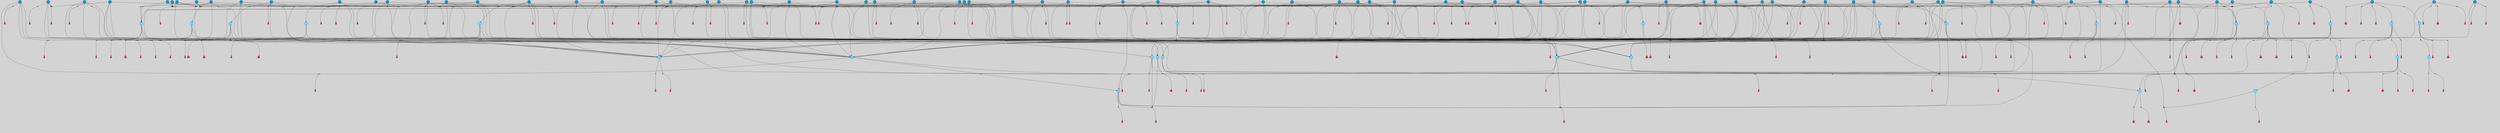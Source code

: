 // File exported with GEGELATI v1.3.1
// On the 2024-04-08 17:49:30
// With the File::TPGGraphDotExporter
digraph{
	graph[pad = "0.212, 0.055" bgcolor = lightgray]
	node[shape=circle style = filled label = ""]
		T3 [fillcolor="#66ddff"]
		T7 [fillcolor="#66ddff"]
		T9 [fillcolor="#66ddff"]
		T11 [fillcolor="#66ddff"]
		T54 [fillcolor="#66ddff"]
		T59 [fillcolor="#66ddff"]
		T82 [fillcolor="#66ddff"]
		T95 [fillcolor="#66ddff"]
		T176 [fillcolor="#66ddff"]
		T255 [fillcolor="#66ddff"]
		T267 [fillcolor="#66ddff"]
		T274 [fillcolor="#66ddff"]
		T300 [fillcolor="#66ddff"]
		T318 [fillcolor="#66ddff"]
		T319 [fillcolor="#66ddff"]
		T320 [fillcolor="#66ddff"]
		T321 [fillcolor="#66ddff"]
		T322 [fillcolor="#66ddff"]
		T323 [fillcolor="#1199bb"]
		T324 [fillcolor="#66ddff"]
		T344 [fillcolor="#1199bb"]
		T359 [fillcolor="#1199bb"]
		T383 [fillcolor="#66ddff"]
		T391 [fillcolor="#1199bb"]
		T429 [fillcolor="#1199bb"]
		T430 [fillcolor="#1199bb"]
		T432 [fillcolor="#66ddff"]
		T437 [fillcolor="#1199bb"]
		T440 [fillcolor="#1199bb"]
		T451 [fillcolor="#66ddff"]
		T497 [fillcolor="#1199bb"]
		T526 [fillcolor="#1199bb"]
		T537 [fillcolor="#1199bb"]
		T563 [fillcolor="#1199bb"]
		T569 [fillcolor="#66ddff"]
		T588 [fillcolor="#1199bb"]
		T590 [fillcolor="#1199bb"]
		T592 [fillcolor="#1199bb"]
		T594 [fillcolor="#1199bb"]
		T601 [fillcolor="#1199bb"]
		T608 [fillcolor="#1199bb"]
		T609 [fillcolor="#1199bb"]
		T615 [fillcolor="#1199bb"]
		T617 [fillcolor="#66ddff"]
		T620 [fillcolor="#1199bb"]
		T622 [fillcolor="#1199bb"]
		T628 [fillcolor="#1199bb"]
		T630 [fillcolor="#1199bb"]
		T631 [fillcolor="#1199bb"]
		T632 [fillcolor="#1199bb"]
		T633 [fillcolor="#1199bb"]
		T634 [fillcolor="#1199bb"]
		T640 [fillcolor="#1199bb"]
		T641 [fillcolor="#1199bb"]
		T645 [fillcolor="#1199bb"]
		T647 [fillcolor="#1199bb"]
		T648 [fillcolor="#1199bb"]
		T653 [fillcolor="#1199bb"]
		T656 [fillcolor="#1199bb"]
		T657 [fillcolor="#1199bb"]
		T658 [fillcolor="#1199bb"]
		T660 [fillcolor="#1199bb"]
		T662 [fillcolor="#1199bb"]
		T663 [fillcolor="#1199bb"]
		T664 [fillcolor="#1199bb"]
		T665 [fillcolor="#66ddff"]
		T666 [fillcolor="#66ddff"]
		T667 [fillcolor="#66ddff"]
		T668 [fillcolor="#66ddff"]
		T669 [fillcolor="#1199bb"]
		T670 [fillcolor="#1199bb"]
		T671 [fillcolor="#1199bb"]
		T672 [fillcolor="#1199bb"]
		T673 [fillcolor="#1199bb"]
		T674 [fillcolor="#1199bb"]
		T675 [fillcolor="#1199bb"]
		T676 [fillcolor="#1199bb"]
		T677 [fillcolor="#1199bb"]
		T678 [fillcolor="#1199bb"]
		T680 [fillcolor="#1199bb"]
		T682 [fillcolor="#1199bb"]
		T684 [fillcolor="#1199bb"]
		T685 [fillcolor="#1199bb"]
		T689 [fillcolor="#1199bb"]
		T690 [fillcolor="#1199bb"]
		T697 [fillcolor="#1199bb"]
		T698 [fillcolor="#1199bb"]
		T699 [fillcolor="#1199bb"]
		T700 [fillcolor="#1199bb"]
		T701 [fillcolor="#1199bb"]
		T703 [fillcolor="#1199bb"]
		T705 [fillcolor="#1199bb"]
		T706 [fillcolor="#1199bb"]
		T707 [fillcolor="#1199bb"]
		T708 [fillcolor="#1199bb"]
		T709 [fillcolor="#1199bb"]
		T710 [fillcolor="#1199bb"]
		T712 [fillcolor="#1199bb"]
		T713 [fillcolor="#1199bb"]
		T714 [fillcolor="#1199bb"]
		T715 [fillcolor="#1199bb"]
		T716 [fillcolor="#1199bb"]
		T717 [fillcolor="#1199bb"]
		T719 [fillcolor="#1199bb"]
		T720 [fillcolor="#1199bb"]
		T721 [fillcolor="#1199bb"]
		T722 [fillcolor="#1199bb"]
		T723 [fillcolor="#1199bb"]
		T724 [fillcolor="#1199bb"]
		P8550 [fillcolor="#cccccc" shape=point] //6|
		I8550 [shape=box style=invis label="6|1&2|6#1|7&#92;n10|7&2|0#1|5&#92;n9|4&0|1#2|2&#92;n8|6&0|0#1|0&#92;n"]
		P8550 -> I8550[style=invis]
		A6299 [fillcolor="#ff3366" shape=box margin=0.03 width=0 height=0 label="3"]
		T3 -> P8550 -> A6299
		P8551 [fillcolor="#cccccc" shape=point] //3|
		I8551 [shape=box style=invis label="7|6&2|4#0|2&#92;n10|3&2|7#1|4&#92;n11|6&0|4#0|1&#92;n7|1&0|0#2|6&#92;n7|6&0|3#2|6&#92;n4|0&2|6#0|1&#92;n4|4&2|5#0|2&#92;n4|6&0|4#2|7&#92;n10|0&2|3#1|5&#92;n2|6&0|5#0|2&#92;n1|0&2|3#0|7&#92;n1|6&2|0#0|5&#92;n6|2&0|1#0|7&#92;n9|2&0|3#2|7&#92;n5|3&0|6#0|6&#92;n1|7&2|5#2|3&#92;n8|1&2|7#0|6&#92;n1|0&2|5#2|1&#92;n7|1&2|2#2|5&#92;n7|4&2|6#0|3&#92;n"]
		P8551 -> I8551[style=invis]
		A6300 [fillcolor="#ff3366" shape=box margin=0.03 width=0 height=0 label="4"]
		T3 -> P8551 -> A6300
		P8552 [fillcolor="#cccccc" shape=point] //-3|
		I8552 [shape=box style=invis label="1|6&2|7#0|7&#92;n10|2&0|7#1|3&#92;n9|6&2|7#2|2&#92;n5|3&0|7#0|7&#92;n1|6&2|3#0|0&#92;n2|3&2|3#2|2&#92;n5|1&2|6#0|6&#92;n"]
		P8552 -> I8552[style=invis]
		A6301 [fillcolor="#ff3366" shape=box margin=0.03 width=0 height=0 label="7"]
		T7 -> P8552 -> A6301
		P8553 [fillcolor="#cccccc" shape=point] //5|
		I8553 [shape=box style=invis label="0|5&2|3#0|1&#92;n0|6&2|1#2|4&#92;n6|2&2|6#0|7&#92;n7|4&0|3#0|1&#92;n5|4&0|7#1|6&#92;n9|1&0|5#2|2&#92;n6|3&2|3#1|7&#92;n11|7&2|4#1|6&#92;n2|5&0|1#0|0&#92;n4|7&0|0#0|2&#92;n6|2&0|6#0|0&#92;n2|1&2|6#2|4&#92;n10|0&2|0#1|0&#92;n6|6&2|4#0|6&#92;n"]
		P8553 -> I8553[style=invis]
		A6302 [fillcolor="#ff3366" shape=box margin=0.03 width=0 height=0 label="8"]
		T7 -> P8553 -> A6302
		P8554 [fillcolor="#cccccc" shape=point] //-6|
		I8554 [shape=box style=invis label="11|1&0|7#2|0&#92;n10|4&0|1#1|0&#92;n4|3&2|4#2|1&#92;n0|5&2|0#0|0&#92;n6|1&0|0#0|3&#92;n8|2&2|0#0|4&#92;n11|4&2|0#1|6&#92;n7|0&2|6#2|3&#92;n5|3&2|6#2|0&#92;n2|0&2|0#0|4&#92;n"]
		P8554 -> I8554[style=invis]
		A6303 [fillcolor="#ff3366" shape=box margin=0.03 width=0 height=0 label="9"]
		T9 -> P8554 -> A6303
		P8555 [fillcolor="#cccccc" shape=point] //2|
		I8555 [shape=box style=invis label="6|3&2|7#1|4&#92;n8|6&0|0#2|5&#92;n2|1&0|2#0|3&#92;n8|7&0|6#0|4&#92;n2|1&2|0#0|1&#92;n0|0&2|2#2|3&#92;n6|6&0|7#2|1&#92;n6|1&0|7#2|6&#92;n5|4&2|7#0|4&#92;n0|3&0|4#2|0&#92;n11|0&2|0#2|5&#92;n4|5&2|5#2|4&#92;n5|7&0|6#0|4&#92;n9|7&2|5#0|3&#92;n5|4&2|1#0|3&#92;n5|3&0|1#1|7&#92;n0|4&0|3#2|5&#92;n"]
		P8555 -> I8555[style=invis]
		A6304 [fillcolor="#ff3366" shape=box margin=0.03 width=0 height=0 label="10"]
		T9 -> P8555 -> A6304
		P8556 [fillcolor="#cccccc" shape=point] //6|
		I8556 [shape=box style=invis label="3|0&2|7#2|2&#92;n3|2&0|4#2|5&#92;n5|1&0|2#1|0&#92;n8|7&0|1#2|0&#92;n8|5&0|3#0|6&#92;n0|2&0|2#2|3&#92;n1|5&2|5#0|5&#92;n5|6&0|6#0|7&#92;n6|7&0|0#2|6&#92;n1|2&2|3#0|0&#92;n7|7&2|3#0|4&#92;n0|7&2|7#0|6&#92;n1|0&2|2#2|7&#92;n4|4&0|1#0|0&#92;n"]
		P8556 -> I8556[style=invis]
		A6305 [fillcolor="#ff3366" shape=box margin=0.03 width=0 height=0 label="11"]
		T11 -> P8556 -> A6305
		P8557 [fillcolor="#cccccc" shape=point] //-4|
		I8557 [shape=box style=invis label="4|1&0|4#2|6&#92;n1|2&2|2#2|0&#92;n1|2&2|0#0|6&#92;n8|4&2|3#2|5&#92;n5|5&2|1#1|0&#92;n"]
		P8557 -> I8557[style=invis]
		A6306 [fillcolor="#ff3366" shape=box margin=0.03 width=0 height=0 label="12"]
		T11 -> P8557 -> A6306
		P8558 [fillcolor="#cccccc" shape=point] //8|
		I8558 [shape=box style=invis label="9|0&0|1#2|0&#92;n10|1&2|5#1|4&#92;n8|2&2|6#0|4&#92;n2|4&2|5#2|3&#92;n4|2&2|2#0|2&#92;n7|5&0|2#0|0&#92;n8|2&2|1#1|3&#92;n8|7&0|7#2|1&#92;n1|1&0|0#0|7&#92;n5|6&2|5#1|0&#92;n6|6&2|5#0|0&#92;n11|4&0|3#2|6&#92;n4|2&2|4#0|7&#92;n5|6&0|1#2|0&#92;n11|3&0|2#0|7&#92;n"]
		P8558 -> I8558[style=invis]
		A6307 [fillcolor="#ff3366" shape=box margin=0.03 width=0 height=0 label="6"]
		T54 -> P8558 -> A6307
		P8559 [fillcolor="#cccccc" shape=point] //5|
		I8559 [shape=box style=invis label="3|0&2|0#0|1&#92;n3|0&0|7#0|1&#92;n5|3&0|2#2|6&#92;n4|4&2|4#2|6&#92;n11|2&0|7#1|6&#92;n2|7&2|2#2|5&#92;n9|3&2|6#2|7&#92;n7|7&0|0#0|4&#92;n6|1&2|4#2|3&#92;n5|4&2|0#1|6&#92;n1|3&0|7#0|4&#92;n"]
		P8559 -> I8559[style=invis]
		A6308 [fillcolor="#ff3366" shape=box margin=0.03 width=0 height=0 label="7"]
		T54 -> P8559 -> A6308
		P8560 [fillcolor="#cccccc" shape=point] //-10|
		I8560 [shape=box style=invis label="3|6&0|0#0|4&#92;n4|1&2|4#0|1&#92;n5|1&0|1#0|4&#92;n5|5&2|6#0|5&#92;n6|5&0|6#0|3&#92;n11|1&2|0#0|1&#92;n0|7&2|0#0|3&#92;n1|2&0|6#0|1&#92;n8|0&0|4#2|0&#92;n0|4&0|7#2|7&#92;n7|0&2|7#1|3&#92;n3|1&0|5#2|5&#92;n5|1&0|4#0|3&#92;n2|2&0|2#0|0&#92;n8|3&0|1#0|7&#92;n3|0&0|3#0|5&#92;n7|2&0|5#2|0&#92;n6|3&2|7#1|5&#92;n4|7&2|7#2|1&#92;n"]
		P8560 -> I8560[style=invis]
		A6309 [fillcolor="#ff3366" shape=box margin=0.03 width=0 height=0 label="14"]
		T54 -> P8560 -> A6309
		T54 -> P8553
		P8561 [fillcolor="#cccccc" shape=point] //8|
		I8561 [shape=box style=invis label="9|0&0|1#2|0&#92;n10|1&2|5#1|4&#92;n8|2&2|6#0|4&#92;n4|5&0|3#0|1&#92;n2|4&2|5#2|3&#92;n4|2&2|2#0|2&#92;n7|5&0|2#0|0&#92;n8|2&2|1#1|3&#92;n8|7&0|7#2|1&#92;n1|1&0|0#0|7&#92;n5|6&2|5#1|0&#92;n6|3&2|5#0|0&#92;n11|4&0|3#2|6&#92;n1|2&2|4#0|7&#92;n5|6&0|1#2|0&#92;n11|3&0|2#0|7&#92;n"]
		P8561 -> I8561[style=invis]
		A6310 [fillcolor="#ff3366" shape=box margin=0.03 width=0 height=0 label="6"]
		T59 -> P8561 -> A6310
		T59 -> P8559
		T59 -> P8554
		T59 -> P8559
		P8562 [fillcolor="#cccccc" shape=point] //6|
		I8562 [shape=box style=invis label="7|0&2|5#1|2&#92;n10|6&2|1#1|3&#92;n7|5&0|2#0|7&#92;n10|7&0|1#1|5&#92;n4|6&2|5#0|5&#92;n4|4&0|7#2|7&#92;n"]
		P8562 -> I8562[style=invis]
		A6311 [fillcolor="#ff3366" shape=box margin=0.03 width=0 height=0 label="7"]
		T82 -> P8562 -> A6311
		P8563 [fillcolor="#cccccc" shape=point] //6|
		I8563 [shape=box style=invis label="0|5&2|3#0|1&#92;n0|6&2|1#2|4&#92;n9|1&0|5#2|2&#92;n7|4&0|3#0|1&#92;n5|4&0|7#1|6&#92;n2|5&0|1#0|0&#92;n6|3&2|3#1|7&#92;n11|7&2|4#1|6&#92;n6|2&2|6#0|1&#92;n4|7&0|0#0|2&#92;n6|2&0|6#0|0&#92;n9|1&2|6#2|4&#92;n10|0&2|0#1|0&#92;n6|6&2|4#0|6&#92;n"]
		P8563 -> I8563[style=invis]
		A6312 [fillcolor="#ff3366" shape=box margin=0.03 width=0 height=0 label="8"]
		T82 -> P8563 -> A6312
		T82 -> P8554
		P8564 [fillcolor="#cccccc" shape=point] //4|
		I8564 [shape=box style=invis label="4|3&0|6#0|3&#92;n5|7&2|3#2|2&#92;n5|6&0|7#1|2&#92;n1|4&2|6#0|3&#92;n8|4&2|1#2|5&#92;n9|5&2|4#1|4&#92;n2|4&0|5#0|7&#92;n10|0&0|6#1|3&#92;n3|0&0|6#0|2&#92;n2|7&2|7#2|6&#92;n5|2&0|5#1|5&#92;n10|4&2|5#1|7&#92;n4|0&0|4#2|4&#92;n11|1&0|4#2|6&#92;n10|6&2|0#1|4&#92;n9|7&0|3#1|4&#92;n4|5&2|7#0|6&#92;n11|5&2|6#2|3&#92;n0|3&0|5#0|1&#92;n"]
		P8564 -> I8564[style=invis]
		A6313 [fillcolor="#ff3366" shape=box margin=0.03 width=0 height=0 label="13"]
		T95 -> P8564 -> A6313
		P8565 [fillcolor="#cccccc" shape=point] //8|
		I8565 [shape=box style=invis label="9|7&0|5#2|5&#92;n3|3&2|3#0|2&#92;n9|5&2|2#1|0&#92;n2|3&0|6#0|3&#92;n4|4&2|5#2|7&#92;n11|3&2|0#1|5&#92;n6|6&2|1#2|2&#92;n4|6&0|1#2|2&#92;n2|5&2|7#2|2&#92;n7|7&2|2#2|3&#92;n6|5&0|3#2|6&#92;n6|7&0|6#0|2&#92;n"]
		P8565 -> I8565[style=invis]
		A6314 [fillcolor="#ff3366" shape=box margin=0.03 width=0 height=0 label="14"]
		T95 -> P8565 -> A6314
		P8566 [fillcolor="#cccccc" shape=point] //2|
		I8566 [shape=box style=invis label="4|1&0|4#2|6&#92;n5|5&2|1#1|0&#92;n1|0&2|0#0|6&#92;n8|4&2|3#2|5&#92;n"]
		P8566 -> I8566[style=invis]
		T95 -> P8566 -> T11
		P8567 [fillcolor="#cccccc" shape=point] //-9|
		I8567 [shape=box style=invis label="2|0&2|0#2|1&#92;n4|4&2|4#2|6&#92;n9|1&0|3#1|7&#92;n5|3&0|2#2|6&#92;n2|7&2|2#2|5&#92;n5|4&2|0#1|6&#92;n3|0&0|7#0|1&#92;n1|3&0|7#0|4&#92;n11|6&2|2#0|7&#92;n7|7&0|0#0|4&#92;n11|0&0|7#1|6&#92;n9|3&2|6#2|7&#92;n"]
		P8567 -> I8567[style=invis]
		A6315 [fillcolor="#ff3366" shape=box margin=0.03 width=0 height=0 label="7"]
		T95 -> P8567 -> A6315
		P8568 [fillcolor="#cccccc" shape=point] //-8|
		I8568 [shape=box style=invis label="7|5&0|4#2|4&#92;n"]
		P8568 -> I8568[style=invis]
		A6316 [fillcolor="#ff3366" shape=box margin=0.03 width=0 height=0 label="3"]
		T95 -> P8568 -> A6316
		P8569 [fillcolor="#cccccc" shape=point] //3|
		I8569 [shape=box style=invis label="4|7&0|7#2|7&#92;n11|5&2|6#0|2&#92;n5|5&2|6#2|0&#92;n3|2&0|6#0|3&#92;n10|2&2|5#1|5&#92;n9|4&2|3#1|5&#92;n2|5&2|7#2|4&#92;n11|3&2|5#1|0&#92;n7|0&0|7#2|1&#92;n1|2&0|5#0|1&#92;n"]
		P8569 -> I8569[style=invis]
		A6317 [fillcolor="#ff3366" shape=box margin=0.03 width=0 height=0 label="5"]
		T176 -> P8569 -> A6317
		P8570 [fillcolor="#cccccc" shape=point] //2|
		I8570 [shape=box style=invis label="7|1&0|6#0|1&#92;n5|2&2|5#1|6&#92;n10|1&2|1#1|1&#92;n4|7&0|4#2|2&#92;n11|7&0|4#2|7&#92;n5|0&0|5#1|7&#92;n8|2&0|5#2|4&#92;n10|0&2|6#1|6&#92;n5|1&0|1#2|3&#92;n1|6&2|0#0|1&#92;n9|6&2|2#1|4&#92;n3|4&2|3#0|0&#92;n10|1&0|1#1|0&#92;n2|2&0|1#2|1&#92;n3|1&2|7#0|3&#92;n"]
		P8570 -> I8570[style=invis]
		A6318 [fillcolor="#ff3366" shape=box margin=0.03 width=0 height=0 label="10"]
		T176 -> P8570 -> A6318
		P8571 [fillcolor="#cccccc" shape=point] //-1|
		I8571 [shape=box style=invis label="1|7&2|1#0|6&#92;n8|1&2|3#0|5&#92;n10|6&2|7#1|0&#92;n1|7&2|5#0|2&#92;n0|3&0|3#2|2&#92;n3|5&0|1#0|0&#92;n3|5&0|2#0|3&#92;n1|5&2|0#0|4&#92;n5|7&2|2#2|5&#92;n4|0&2|3#0|3&#92;n"]
		P8571 -> I8571[style=invis]
		T176 -> P8571 -> T3
		P8572 [fillcolor="#cccccc" shape=point] //-3|
		I8572 [shape=box style=invis label="6|3&2|4#1|4&#92;n5|3&0|1#1|7&#92;n2|1&0|2#2|3&#92;n8|7&0|6#0|4&#92;n2|1&2|0#0|1&#92;n0|0&2|2#2|3&#92;n6|1&0|7#2|6&#92;n5|7&0|2#0|4&#92;n0|3&0|4#2|0&#92;n11|0&2|0#2|5&#92;n6|0&2|0#1|4&#92;n8|6&0|2#2|5&#92;n5|4&2|1#0|3&#92;n9|7&2|5#0|3&#92;n5|4&2|7#0|4&#92;n"]
		P8572 -> I8572[style=invis]
		A6319 [fillcolor="#ff3366" shape=box margin=0.03 width=0 height=0 label="10"]
		T176 -> P8572 -> A6319
		P8573 [fillcolor="#cccccc" shape=point] //4|
		I8573 [shape=box style=invis label="7|1&0|6#0|1&#92;n5|2&2|5#1|6&#92;n10|1&2|1#1|1&#92;n9|6&2|2#1|4&#92;n4|7&0|4#2|2&#92;n9|6&0|4#1|1&#92;n10|0&2|6#1|6&#92;n5|1&0|1#2|3&#92;n1|6&2|0#0|1&#92;n8|2&0|5#2|4&#92;n3|4&2|3#0|0&#92;n10|1&0|5#1|0&#92;n2|2&0|1#2|1&#92;n3|1&2|7#0|3&#92;n"]
		P8573 -> I8573[style=invis]
		A6320 [fillcolor="#ff3366" shape=box margin=0.03 width=0 height=0 label="10"]
		T176 -> P8573 -> A6320
		T255 -> P8571
		P8574 [fillcolor="#cccccc" shape=point] //-9|
		I8574 [shape=box style=invis label="7|1&0|0#2|6&#92;n1|6&0|4#2|7&#92;n7|6&2|4#0|2&#92;n10|7&2|1#1|3&#92;n7|6&0|3#2|6&#92;n4|0&2|2#2|1&#92;n1|0&0|5#2|3&#92;n6|1&2|6#1|1&#92;n7|4&2|6#1|0&#92;n9|5&0|1#0|2&#92;n9|2&0|3#0|7&#92;n6|0&2|7#0|6&#92;n10|5&2|3#1|5&#92;n10|0&2|7#1|4&#92;n1|0&2|3#0|7&#92;n5|2&0|6#0|6&#92;n2|6&0|1#0|2&#92;n7|4&2|5#0|3&#92;n3|6&2|4#0|5&#92;n1|6&2|0#0|5&#92;n"]
		P8574 -> I8574[style=invis]
		A6321 [fillcolor="#ff3366" shape=box margin=0.03 width=0 height=0 label="4"]
		T255 -> P8574 -> A6321
		P8575 [fillcolor="#cccccc" shape=point] //7|
		I8575 [shape=box style=invis label="9|6&2|6#1|3&#92;n9|7&2|0#1|7&#92;n3|0&2|0#0|0&#92;n1|6&0|0#0|4&#92;n7|4&0|3#0|1&#92;n"]
		P8575 -> I8575[style=invis]
		A6322 [fillcolor="#ff3366" shape=box margin=0.03 width=0 height=0 label="12"]
		T255 -> P8575 -> A6322
		P8576 [fillcolor="#cccccc" shape=point] //-9|
		I8576 [shape=box style=invis label="11|5&0|0#2|6&#92;n8|5&2|3#2|1&#92;n7|1&0|6#1|3&#92;n11|4&0|2#0|1&#92;n9|0&2|7#1|6&#92;n10|1&0|3#1|6&#92;n0|3&0|4#2|5&#92;n5|7&2|3#1|6&#92;n2|0&2|1#0|7&#92;n"]
		P8576 -> I8576[style=invis]
		A6323 [fillcolor="#ff3366" shape=box margin=0.03 width=0 height=0 label="2"]
		T255 -> P8576 -> A6323
		P8577 [fillcolor="#cccccc" shape=point] //-7|
		I8577 [shape=box style=invis label="9|1&2|7#2|1&#92;n7|0&2|0#2|7&#92;n2|3&2|3#2|2&#92;n8|5&2|1#0|3&#92;n5|5&0|7#0|1&#92;n1|6&2|7#0|7&#92;n10|2&0|7#1|3&#92;n6|4&2|2#2|4&#92;n0|6&2|5#0|2&#92;n"]
		P8577 -> I8577[style=invis]
		A6324 [fillcolor="#ff3366" shape=box margin=0.03 width=0 height=0 label="7"]
		T255 -> P8577 -> A6324
		P8578 [fillcolor="#cccccc" shape=point] //-9|
		I8578 [shape=box style=invis label="4|7&2|6#0|5&#92;n11|3&0|2#2|6&#92;n10|2&2|4#1|6&#92;n3|0&2|6#2|7&#92;n4|3&0|5#0|7&#92;n2|3&0|7#0|7&#92;n10|6&0|7#1|5&#92;n10|1&2|2#1|1&#92;n1|7&0|3#2|6&#92;n"]
		P8578 -> I8578[style=invis]
		A6325 [fillcolor="#ff3366" shape=box margin=0.03 width=0 height=0 label="4"]
		T267 -> P8578 -> A6325
		T267 -> P8559
		P8579 [fillcolor="#cccccc" shape=point] //-10|
		I8579 [shape=box style=invis label="4|2&2|0#2|4&#92;n7|3&2|7#0|0&#92;n11|5&2|2#0|2&#92;n9|6&2|3#0|1&#92;n0|0&2|2#0|5&#92;n2|3&2|1#2|0&#92;n"]
		P8579 -> I8579[style=invis]
		A6326 [fillcolor="#ff3366" shape=box margin=0.03 width=0 height=0 label="2"]
		T267 -> P8579 -> A6326
		P8580 [fillcolor="#cccccc" shape=point] //-2|
		I8580 [shape=box style=invis label="5|2&2|0#2|4&#92;n9|1&2|3#0|1&#92;n3|6&2|5#2|7&#92;n7|0&2|1#0|4&#92;n1|2&0|3#0|5&#92;n7|3&2|7#0|0&#92;n"]
		P8580 -> I8580[style=invis]
		A6327 [fillcolor="#ff3366" shape=box margin=0.03 width=0 height=0 label="2"]
		T267 -> P8580 -> A6327
		P8581 [fillcolor="#cccccc" shape=point] //-9|
		I8581 [shape=box style=invis label="4|1&0|4#2|6&#92;n11|0&2|0#0|6&#92;n8|4&2|3#2|5&#92;n6|0&0|3#0|1&#92;n"]
		P8581 -> I8581[style=invis]
		T267 -> P8581 -> T11
		T274 -> P8571
		P8582 [fillcolor="#cccccc" shape=point] //-2|
		I8582 [shape=box style=invis label="7|1&0|0#2|6&#92;n5|2&0|6#0|6&#92;n7|6&2|4#0|2&#92;n10|7&2|1#1|3&#92;n7|6&0|3#2|6&#92;n4|0&2|2#2|1&#92;n1|0&0|5#2|3&#92;n6|1&2|6#1|1&#92;n7|4&2|6#1|0&#92;n7|4&2|5#0|3&#92;n9|2&0|3#0|7&#92;n6|0&2|7#0|7&#92;n10|5&2|3#1|5&#92;n10|0&2|7#1|4&#92;n1|0&2|3#0|7&#92;n1|6&0|1#2|7&#92;n2|6&0|1#0|2&#92;n9|5&0|1#0|2&#92;n3|6&2|4#0|5&#92;n1|6&2|0#0|5&#92;n"]
		P8582 -> I8582[style=invis]
		A6328 [fillcolor="#ff3366" shape=box margin=0.03 width=0 height=0 label="4"]
		T274 -> P8582 -> A6328
		T274 -> P8577
		P8583 [fillcolor="#cccccc" shape=point] //9|
		I8583 [shape=box style=invis label="2|3&0|1#0|2&#92;n1|6&0|2#2|7&#92;n6|0&2|7#0|6&#92;n10|7&2|1#1|3&#92;n7|4&2|6#1|0&#92;n1|1&0|5#2|3&#92;n4|0&2|2#2|1&#92;n6|1&2|6#1|1&#92;n7|6&0|3#2|6&#92;n9|5&0|1#0|2&#92;n9|2&0|3#0|7&#92;n7|6&0|4#0|2&#92;n10|5&2|3#1|5&#92;n10|0&2|7#1|4&#92;n1|0&2|3#0|7&#92;n5|2&0|6#0|6&#92;n7|1&0|0#2|6&#92;n7|4&2|5#0|3&#92;n3|6&2|4#0|5&#92;n1|6&2|0#0|5&#92;n"]
		P8583 -> I8583[style=invis]
		A6329 [fillcolor="#ff3366" shape=box margin=0.03 width=0 height=0 label="4"]
		T274 -> P8583 -> A6329
		P8584 [fillcolor="#cccccc" shape=point] //-2|
		I8584 [shape=box style=invis label="8|4&2|1#2|5&#92;n4|1&2|7#2|1&#92;n5|7&2|3#2|2&#92;n10|4&2|5#1|7&#92;n10|0&2|6#1|3&#92;n4|5&2|7#0|6&#92;n9|5&2|4#0|4&#92;n2|4&0|5#0|7&#92;n11|1&2|4#2|6&#92;n1|4&2|6#0|3&#92;n2|7&2|7#2|6&#92;n3|0&0|6#0|2&#92;n4|0&0|4#2|4&#92;n4|4&2|6#0|7&#92;n10|6&2|0#1|4&#92;n9|7&0|3#1|4&#92;n5|6&0|7#1|2&#92;n11|5&2|6#0|3&#92;n0|3&0|5#0|1&#92;n"]
		P8584 -> I8584[style=invis]
		T274 -> P8584 -> T9
		P8585 [fillcolor="#cccccc" shape=point] //-2|
		I8585 [shape=box style=invis label="8|4&2|1#2|5&#92;n5|7&2|3#1|2&#92;n10|4&2|5#1|7&#92;n10|0&2|6#1|3&#92;n11|1&2|4#2|6&#92;n9|5&2|4#0|4&#92;n2|4&0|5#0|7&#92;n4|5&2|7#0|6&#92;n1|4&2|6#0|3&#92;n2|7&2|7#2|6&#92;n3|0&0|6#0|2&#92;n0|7&0|5#0|1&#92;n0|4&2|1#0|0&#92;n4|4&2|6#0|7&#92;n7|2&2|6#2|6&#92;n11|5&2|6#0|3&#92;n9|7&0|3#1|4&#92;n5|6&0|7#1|2&#92;n10|6&2|0#1|4&#92;n4|0&0|4#2|4&#92;n"]
		P8585 -> I8585[style=invis]
		T300 -> P8585 -> T59
		P8586 [fillcolor="#cccccc" shape=point] //10|
		I8586 [shape=box style=invis label="2|6&2|4#0|0&#92;n1|7&2|3#0|6&#92;n3|5&2|2#0|3&#92;n10|3&0|4#1|4&#92;n7|1&0|4#2|6&#92;n10|2&0|3#1|7&#92;n9|5&2|0#0|4&#92;n4|0&0|3#2|7&#92;n11|4&2|6#1|2&#92;n5|4&2|7#0|2&#92;n4|5&2|7#2|1&#92;n6|5&0|7#2|1&#92;n5|3&2|3#1|6&#92;n10|7&2|0#1|2&#92;n"]
		P8586 -> I8586[style=invis]
		A6330 [fillcolor="#ff3366" shape=box margin=0.03 width=0 height=0 label="5"]
		T300 -> P8586 -> A6330
		T300 -> P8578
		P8587 [fillcolor="#cccccc" shape=point] //-4|
		I8587 [shape=box style=invis label="4|1&0|4#2|6&#92;n1|2&2|2#2|0&#92;n1|2&2|0#0|6&#92;n8|4&2|3#2|5&#92;n5|5&2|1#1|0&#92;n"]
		P8587 -> I8587[style=invis]
		A6331 [fillcolor="#ff3366" shape=box margin=0.03 width=0 height=0 label="12"]
		T321 -> P8587 -> A6331
		P8588 [fillcolor="#cccccc" shape=point] //6|
		I8588 [shape=box style=invis label="3|0&2|7#2|2&#92;n3|2&0|4#2|5&#92;n5|1&0|2#1|0&#92;n8|7&0|1#2|0&#92;n8|5&0|3#0|6&#92;n0|2&0|2#2|3&#92;n1|5&2|5#0|5&#92;n5|6&0|6#0|7&#92;n6|7&0|0#2|6&#92;n1|2&2|3#0|0&#92;n7|7&2|3#0|4&#92;n0|7&2|7#0|6&#92;n1|0&2|2#2|7&#92;n4|4&0|1#0|0&#92;n"]
		P8588 -> I8588[style=invis]
		A6332 [fillcolor="#ff3366" shape=box margin=0.03 width=0 height=0 label="11"]
		T321 -> P8588 -> A6332
		P8589 [fillcolor="#cccccc" shape=point] //2|
		I8589 [shape=box style=invis label="4|1&0|4#2|6&#92;n5|5&2|1#1|0&#92;n1|0&2|0#0|6&#92;n8|4&2|3#2|5&#92;n"]
		P8589 -> I8589[style=invis]
		T323 -> P8589 -> T321
		P8590 [fillcolor="#cccccc" shape=point] //-3|
		I8590 [shape=box style=invis label="8|1&2|3#0|5&#92;n0|6&0|5#0|5&#92;n3|7&2|1#0|6&#92;n3|5&0|1#0|0&#92;n9|5&2|0#0|4&#92;n3|5&0|2#0|3&#92;n10|6&2|4#1|0&#92;n9|4&2|7#2|6&#92;n1|7&2|5#2|2&#92;n"]
		P8590 -> I8590[style=invis]
		A6333 [fillcolor="#ff3366" shape=box margin=0.03 width=0 height=0 label="5"]
		T318 -> P8590 -> A6333
		P8591 [fillcolor="#cccccc" shape=point] //0|
		I8591 [shape=box style=invis label="2|5&0|1#0|6&#92;n6|1&2|2#2|7&#92;n8|0&0|3#1|4&#92;n4|3&2|5#2|4&#92;n8|1&2|4#0|0&#92;n6|6&0|1#2|6&#92;n11|7&2|4#2|5&#92;n6|2&2|4#0|2&#92;n8|5&2|4#2|4&#92;n2|1&2|1#2|2&#92;n2|7&2|5#2|6&#92;n9|7&0|5#0|4&#92;n1|2&0|5#2|6&#92;n4|2&2|3#2|7&#92;n3|3&2|1#0|2&#92;n"]
		P8591 -> I8591[style=invis]
		A6334 [fillcolor="#ff3366" shape=box margin=0.03 width=0 height=0 label="5"]
		T318 -> P8591 -> A6334
		P8592 [fillcolor="#cccccc" shape=point] //-2|
		I8592 [shape=box style=invis label="11|7&2|0#1|7&#92;n4|3&0|1#2|5&#92;n0|4&2|4#2|7&#92;n1|6&0|0#0|4&#92;n4|0&0|0#0|5&#92;n0|6&2|3#2|0&#92;n9|6&2|5#1|3&#92;n0|7&2|1#2|5&#92;n4|4&0|5#0|1&#92;n10|4&0|0#1|0&#92;n"]
		P8592 -> I8592[style=invis]
		A6335 [fillcolor="#ff3366" shape=box margin=0.03 width=0 height=0 label="12"]
		T323 -> P8592 -> A6335
		P8593 [fillcolor="#cccccc" shape=point] //5|
		I8593 [shape=box style=invis label="8|1&2|6#0|6&#92;n3|0&0|7#0|1&#92;n11|3&0|2#2|6&#92;n4|4&2|4#2|6&#92;n11|2&0|7#1|6&#92;n2|7&2|2#2|5&#92;n7|7&0|0#0|4&#92;n6|1&2|4#2|3&#92;n5|4&2|0#1|6&#92;n3|0&2|0#0|1&#92;n1|3&0|7#0|4&#92;n"]
		P8593 -> I8593[style=invis]
		A6336 [fillcolor="#ff3366" shape=box margin=0.03 width=0 height=0 label="7"]
		T319 -> P8593 -> A6336
		P8594 [fillcolor="#cccccc" shape=point] //7|
		I8594 [shape=box style=invis label="7|0&2|1#2|0&#92;n9|7&2|1#1|7&#92;n8|2&0|1#1|0&#92;n6|6&0|2#1|1&#92;n2|2&0|5#0|0&#92;n5|7&0|0#2|1&#92;n5|1&2|5#1|5&#92;n4|7&2|4#2|3&#92;n10|5&2|2#1|5&#92;n1|3&2|2#2|0&#92;n10|2&2|6#1|5&#92;n"]
		P8594 -> I8594[style=invis]
		A6337 [fillcolor="#ff3366" shape=box margin=0.03 width=0 height=0 label="1"]
		T319 -> P8594 -> A6337
		P8595 [fillcolor="#cccccc" shape=point] //-2|
		I8595 [shape=box style=invis label="4|1&0|4#0|3&#92;n4|2&0|5#2|0&#92;n5|5&2|6#0|5&#92;n1|4&0|1#0|2&#92;n6|3&2|7#1|5&#92;n0|4&2|0#0|3&#92;n8|5&2|5#1|2&#92;n10|7&2|7#1|1&#92;n3|4&0|0#2|1&#92;n3|6&2|5#2|5&#92;n8|3&0|1#0|7&#92;n10|0&2|7#1|3&#92;n4|1&2|4#0|1&#92;n9|3&2|0#0|4&#92;n3|6&2|0#0|4&#92;n1|2&0|6#2|1&#92;n4|0&2|1#2|2&#92;n"]
		P8595 -> I8595[style=invis]
		A6338 [fillcolor="#ff3366" shape=box margin=0.03 width=0 height=0 label="14"]
		T320 -> P8595 -> A6338
		P8596 [fillcolor="#cccccc" shape=point] //-3|
		I8596 [shape=box style=invis label="3|7&0|0#0|2&#92;n11|5&0|1#1|1&#92;n4|1&0|6#2|6&#92;n4|0&0|1#0|5&#92;n"]
		P8596 -> I8596[style=invis]
		T319 -> P8596 -> T320
		P8597 [fillcolor="#cccccc" shape=point] //-3|
		I8597 [shape=box style=invis label="1|6&2|7#0|7&#92;n10|2&0|7#1|3&#92;n9|6&2|7#2|2&#92;n5|3&0|7#0|7&#92;n1|6&2|3#0|0&#92;n2|3&2|3#2|2&#92;n5|1&2|6#0|6&#92;n"]
		P8597 -> I8597[style=invis]
		A6339 [fillcolor="#ff3366" shape=box margin=0.03 width=0 height=0 label="7"]
		T322 -> P8597 -> A6339
		P8598 [fillcolor="#cccccc" shape=point] //-3|
		I8598 [shape=box style=invis label="7|2&2|4#0|2&#92;n4|1&2|6#0|1&#92;n11|6&0|4#0|1&#92;n7|1&0|0#2|6&#92;n6|2&0|1#0|7&#92;n10|3&2|7#1|4&#92;n3|5&2|3#0|1&#92;n4|4&2|5#0|2&#92;n4|6&0|4#2|7&#92;n2|5&0|5#0|2&#92;n10|0&2|3#1|4&#92;n0|1&2|7#0|6&#92;n7|6&0|3#2|6&#92;n1|3&0|6#2|0&#92;n5|3&0|6#0|6&#92;n1|4&2|5#2|3&#92;n1|6&2|0#0|5&#92;n9|2&0|3#2|7&#92;n7|1&2|2#2|5&#92;n"]
		P8598 -> I8598[style=invis]
		T323 -> P8598 -> T319
		P8599 [fillcolor="#cccccc" shape=point] //1|
		I8599 [shape=box style=invis label="5|1&0|6#2|7&#92;n2|4&0|4#2|2&#92;n0|6&0|5#0|4&#92;n10|6&2|5#1|6&#92;n9|3&0|1#1|7&#92;n10|3&2|2#1|0&#92;n5|0&0|0#2|1&#92;n11|3&2|3#1|5&#92;n10|3&0|1#1|0&#92;n2|4&0|1#0|1&#92;n0|2&0|3#2|4&#92;n9|2&2|1#2|5&#92;n11|7&2|6#2|6&#92;n"]
		P8599 -> I8599[style=invis]
		T320 -> P8599 -> T322
		P8600 [fillcolor="#cccccc" shape=point] //5|
		I8600 [shape=box style=invis label="0|5&2|3#0|1&#92;n0|6&2|1#2|4&#92;n6|2&2|6#0|7&#92;n7|4&0|3#0|1&#92;n5|4&0|7#1|6&#92;n9|1&0|5#2|2&#92;n6|3&2|3#1|7&#92;n11|7&2|4#1|6&#92;n2|5&0|1#0|0&#92;n4|7&0|0#0|2&#92;n6|2&0|6#0|0&#92;n2|1&2|6#2|4&#92;n10|0&2|0#1|0&#92;n6|6&2|4#0|6&#92;n"]
		P8600 -> I8600[style=invis]
		A6340 [fillcolor="#ff3366" shape=box margin=0.03 width=0 height=0 label="8"]
		T322 -> P8600 -> A6340
		P8601 [fillcolor="#cccccc" shape=point] //5|
		I8601 [shape=box style=invis label="3|0&2|0#0|1&#92;n3|0&0|7#0|1&#92;n5|3&0|2#2|6&#92;n4|4&2|4#2|6&#92;n11|2&0|7#1|6&#92;n2|7&2|2#2|5&#92;n9|3&2|6#2|7&#92;n7|7&0|0#0|4&#92;n6|1&2|4#2|3&#92;n5|4&2|0#1|6&#92;n1|3&0|7#0|4&#92;n"]
		P8601 -> I8601[style=invis]
		A6341 [fillcolor="#ff3366" shape=box margin=0.03 width=0 height=0 label="7"]
		T320 -> P8601 -> A6341
		P8602 [fillcolor="#cccccc" shape=point] //5|
		I8602 [shape=box style=invis label="10|4&2|6#1|2&#92;n8|4&0|1#1|0&#92;n0|4&2|6#0|0&#92;n8|4&2|5#2|1&#92;n7|5&2|5#1|0&#92;n3|6&0|6#2|2&#92;n1|7&0|7#0|5&#92;n2|0&0|7#2|4&#92;n9|4&2|6#2|7&#92;n2|6&2|2#0|0&#92;n11|7&2|7#0|7&#92;n5|5&0|0#0|1&#92;n10|1&0|0#1|0&#92;n7|3&0|1#2|5&#92;n9|2&2|7#1|5&#92;n9|0&2|5#1|2&#92;n1|6&2|4#2|2&#92;n3|3&2|2#0|7&#92;n1|6&2|0#0|0&#92;n6|4&2|6#1|0&#92;n"]
		P8602 -> I8602[style=invis]
		A6342 [fillcolor="#ff3366" shape=box margin=0.03 width=0 height=0 label="1"]
		T319 -> P8602 -> A6342
		P8603 [fillcolor="#cccccc" shape=point] //7|
		I8603 [shape=box style=invis label="6|1&2|6#2|7&#92;n7|0&2|4#2|3&#92;n3|3&0|7#0|6&#92;n5|4&0|2#2|4&#92;n8|5&2|6#2|7&#92;n0|0&2|3#0|3&#92;n5|4&2|4#2|6&#92;n"]
		P8603 -> I8603[style=invis]
		T319 -> P8603 -> T318
		P8604 [fillcolor="#cccccc" shape=point] //7|
		I8604 [shape=box style=invis label="0|2&2|4#2|6&#92;n5|3&0|6#0|1&#92;n4|7&2|6#0|5&#92;n7|6&0|7#0|5&#92;n10|7&2|2#1|1&#92;n"]
		P8604 -> I8604[style=invis]
		A6343 [fillcolor="#ff3366" shape=box margin=0.03 width=0 height=0 label="4"]
		T318 -> P8604 -> A6343
		P8605 [fillcolor="#cccccc" shape=point] //7|
		I8605 [shape=box style=invis label="10|5&0|0#1|2&#92;n1|0&2|4#0|5&#92;n8|2&0|2#0|6&#92;n2|2&0|6#0|1&#92;n"]
		P8605 -> I8605[style=invis]
		T324 -> P8605 -> T7
		P8606 [fillcolor="#cccccc" shape=point] //8|
		I8606 [shape=box style=invis label="8|1&2|3#2|5&#92;n10|4&2|5#1|5&#92;n10|7&0|4#1|6&#92;n7|0&0|7#2|1&#92;n2|6&2|7#2|4&#92;n11|3&2|4#1|0&#92;n5|3&2|6#2|0&#92;n9|4&2|3#1|5&#92;n"]
		P8606 -> I8606[style=invis]
		A6344 [fillcolor="#ff3366" shape=box margin=0.03 width=0 height=0 label="5"]
		T324 -> P8606 -> A6344
		T324 -> P8571
		P8607 [fillcolor="#cccccc" shape=point] //9|
		I8607 [shape=box style=invis label="11|0&2|0#1|1&#92;n3|6&0|6#0|0&#92;n1|4&0|0#2|4&#92;n7|5&2|2#1|3&#92;n11|7&2|6#1|7&#92;n5|2&0|6#1|5&#92;n9|5&0|6#0|3&#92;n2|2&2|7#0|5&#92;n9|3&2|2#2|0&#92;n11|0&2|7#0|1&#92;n1|1&2|0#0|1&#92;n6|6&0|6#1|2&#92;n9|7&0|1#0|3&#92;n2|0&2|4#2|5&#92;n2|4&2|2#0|0&#92;n6|1&2|1#1|7&#92;n10|7&2|5#1|6&#92;n11|5&2|7#2|4&#92;n"]
		P8607 -> I8607[style=invis]
		A6345 [fillcolor="#ff3366" shape=box margin=0.03 width=0 height=0 label="1"]
		T324 -> P8607 -> A6345
		P8608 [fillcolor="#cccccc" shape=point] //-6|
		I8608 [shape=box style=invis label="8|2&2|0#0|4&#92;n10|4&0|1#1|0&#92;n4|3&2|4#2|1&#92;n0|5&2|0#0|0&#92;n11|1&0|7#2|0&#92;n11|4&2|0#1|6&#92;n7|0&0|6#2|3&#92;n7|4&0|2#2|4&#92;n5|3&2|6#2|0&#92;n2|0&2|0#0|4&#92;n"]
		P8608 -> I8608[style=invis]
		T324 -> P8608 -> T82
		P8609 [fillcolor="#cccccc" shape=point] //-2|
		I8609 [shape=box style=invis label="2|5&0|2#0|2&#92;n0|0&2|5#2|5&#92;n7|3&2|2#2|3&#92;n3|5&2|1#2|5&#92;n9|4&2|0#2|5&#92;n7|2&2|0#1|4&#92;n5|4&0|5#2|4&#92;n7|3&2|1#2|5&#92;n5|1&0|4#0|6&#92;n1|7&2|4#0|1&#92;n11|6&0|0#0|1&#92;n9|0&0|1#2|5&#92;n4|4&2|5#0|2&#92;n8|1&2|7#2|0&#92;n4|5&0|2#0|1&#92;n"]
		P8609 -> I8609[style=invis]
		A6346 [fillcolor="#ff3366" shape=box margin=0.03 width=0 height=0 label="4"]
		T344 -> P8609 -> A6346
		P8610 [fillcolor="#cccccc" shape=point] //-2|
		I8610 [shape=box style=invis label="2|4&0|3#2|2&#92;n11|7&2|3#2|6&#92;n3|4&2|7#0|1&#92;n7|1&2|0#0|0&#92;n10|3&0|5#1|5&#92;n10|2&0|7#1|7&#92;n0|2&0|3#2|6&#92;n9|3&0|7#2|1&#92;n4|1&0|5#2|4&#92;n8|5&2|3#2|0&#92;n10|7&0|4#1|7&#92;n0|1&2|4#0|3&#92;n11|7&2|7#2|3&#92;n3|3&0|2#2|7&#92;n8|0&0|4#0|1&#92;n6|4&2|5#2|3&#92;n7|6&0|4#1|6&#92;n7|3&2|0#0|6&#92;n"]
		P8610 -> I8610[style=invis]
		A6347 [fillcolor="#ff3366" shape=box margin=0.03 width=0 height=0 label="4"]
		T344 -> P8610 -> A6347
		P8611 [fillcolor="#cccccc" shape=point] //-2|
		I8611 [shape=box style=invis label="6|4&2|6#1|7&#92;n4|6&0|1#2|5&#92;n1|4&2|5#0|4&#92;n4|3&2|0#0|1&#92;n0|0&2|7#2|7&#92;n7|7&0|5#2|3&#92;n2|2&2|1#2|6&#92;n7|4&2|7#0|7&#92;n5|0&2|1#0|2&#92;n10|0&0|4#1|2&#92;n4|4&0|7#0|0&#92;n6|7&0|2#0|1&#92;n2|1&2|3#0|0&#92;n"]
		P8611 -> I8611[style=invis]
		T344 -> P8611 -> T255
		P8612 [fillcolor="#cccccc" shape=point] //9|
		I8612 [shape=box style=invis label="7|5&2|6#2|2&#92;n1|7&0|1#2|3&#92;n2|0&2|0#2|4&#92;n6|4&0|4#1|6&#92;n10|3&2|4#1|6&#92;n"]
		P8612 -> I8612[style=invis]
		T359 -> P8612 -> T300
		P8613 [fillcolor="#cccccc" shape=point] //5|
		I8613 [shape=box style=invis label="8|2&2|2#0|5&#92;n9|7&2|0#2|4&#92;n10|5&2|6#1|3&#92;n5|0&0|7#1|5&#92;n4|1&0|4#0|3&#92;n2|6&0|1#2|6&#92;n4|7&2|4#0|3&#92;n2|2&0|3#2|0&#92;n6|2&2|2#2|1&#92;n7|6&2|5#0|7&#92;n1|0&2|1#0|5&#92;n"]
		P8613 -> I8613[style=invis]
		T359 -> P8613 -> T54
		P8614 [fillcolor="#cccccc" shape=point] //7|
		I8614 [shape=box style=invis label="7|0&2|1#2|0&#92;n9|7&2|1#1|7&#92;n8|2&0|1#1|0&#92;n6|6&0|2#1|1&#92;n2|2&0|5#0|0&#92;n5|7&0|0#2|1&#92;n5|1&2|5#1|5&#92;n4|7&2|4#2|3&#92;n10|5&2|2#1|5&#92;n1|3&2|2#2|0&#92;n10|2&2|6#1|5&#92;n"]
		P8614 -> I8614[style=invis]
		A6348 [fillcolor="#ff3366" shape=box margin=0.03 width=0 height=0 label="1"]
		T359 -> P8614 -> A6348
		T359 -> P8593
		P8615 [fillcolor="#cccccc" shape=point] //-8|
		I8615 [shape=box style=invis label="0|4&0|3#2|5&#92;n2|1&0|2#2|3&#92;n8|7&0|6#0|4&#92;n0|4&2|4#0|1&#92;n9|4&2|5#0|3&#92;n0|0&2|7#2|3&#92;n4|5&2|5#2|4&#92;n5|7&0|6#0|4&#92;n5|4&2|7#0|4&#92;n0|3&0|4#2|0&#92;n6|3&2|2#1|4&#92;n11|7&2|0#2|5&#92;n6|1&0|7#2|5&#92;n5|3&0|1#1|7&#92;n2|0&2|0#0|1&#92;n6|6&0|7#2|1&#92;n"]
		P8615 -> I8615[style=invis]
		A6349 [fillcolor="#ff3366" shape=box margin=0.03 width=0 height=0 label="10"]
		T383 -> P8615 -> A6349
		P8616 [fillcolor="#cccccc" shape=point] //5|
		I8616 [shape=box style=invis label="1|6&2|7#0|7&#92;n9|2&2|7#2|2&#92;n10|2&0|7#1|3&#92;n5|3&0|7#0|7&#92;n7|0&2|7#2|2&#92;n1|6&2|3#0|0&#92;n2|3&2|3#2|2&#92;n"]
		P8616 -> I8616[style=invis]
		A6350 [fillcolor="#ff3366" shape=box margin=0.03 width=0 height=0 label="7"]
		T383 -> P8616 -> A6350
		T383 -> P8552
		P8617 [fillcolor="#cccccc" shape=point] //-1|
		I8617 [shape=box style=invis label="3|4&0|1#0|2&#92;n8|7&2|6#0|1&#92;n4|7&2|4#2|4&#92;n3|2&2|3#2|4&#92;n8|4&2|1#1|2&#92;n7|4&0|2#0|2&#92;n6|0&2|0#1|6&#92;n3|3&0|7#0|6&#92;n0|5&0|3#0|3&#92;n"]
		P8617 -> I8617[style=invis]
		A6351 [fillcolor="#ff3366" shape=box margin=0.03 width=0 height=0 label="5"]
		T383 -> P8617 -> A6351
		P8618 [fillcolor="#cccccc" shape=point] //-3|
		I8618 [shape=box style=invis label="5|6&0|1#2|0&#92;n8|7&0|7#2|1&#92;n2|7&0|0#0|4&#92;n10|1&2|0#1|5&#92;n5|7&2|2#0|6&#92;n4|2&2|2#0|2&#92;n9|7&2|6#0|7&#92;n8|6&2|1#1|3&#92;n1|6&0|1#2|4&#92;n0|6&2|3#0|4&#92;n9|0&0|1#2|0&#92;n5|5&2|5#1|4&#92;n8|2&2|6#0|7&#92;n7|5&0|2#0|0&#92;n1|1&0|0#2|7&#92;n10|1&2|5#1|4&#92;n11|1&0|5#2|6&#92;n6|0&2|5#0|0&#92;n10|0&2|1#1|3&#92;n"]
		P8618 -> I8618[style=invis]
		A6352 [fillcolor="#ff3366" shape=box margin=0.03 width=0 height=0 label="6"]
		T383 -> P8618 -> A6352
		P8619 [fillcolor="#cccccc" shape=point] //7|
		I8619 [shape=box style=invis label="3|3&2|7#0|4&#92;n4|3&2|6#0|3&#92;n8|4&0|6#1|2&#92;n5|6&2|3#0|4&#92;n0|7&2|1#0|5&#92;n8|7&2|2#2|5&#92;n9|1&0|0#1|0&#92;n10|1&2|1#1|4&#92;n10|5&0|6#1|7&#92;n5|2&2|3#0|4&#92;n2|0&2|6#2|7&#92;n1|7&0|1#0|7&#92;n"]
		P8619 -> I8619[style=invis]
		A6353 [fillcolor="#ff3366" shape=box margin=0.03 width=0 height=0 label="2"]
		T391 -> P8619 -> A6353
		T391 -> P8567
		P8620 [fillcolor="#cccccc" shape=point] //-10|
		I8620 [shape=box style=invis label="6|0&0|6#1|4&#92;n0|3&0|0#2|1&#92;n7|7&0|0#0|4&#92;n1|3&0|3#2|4&#92;n9|1&0|3#1|7&#92;n2|4&2|4#2|6&#92;n1|5&2|3#0|4&#92;n4|2&2|1#0|1&#92;n"]
		P8620 -> I8620[style=invis]
		T391 -> P8620 -> T267
		T391 -> P8612
		T429 -> P8612
		T429 -> P8614
		T429 -> P8593
		P8621 [fillcolor="#cccccc" shape=point] //5|
		I8621 [shape=box style=invis label="9|4&2|3#1|3&#92;n0|4&2|4#0|5&#92;n6|1&2|6#2|5&#92;n4|0&0|5#2|0&#92;n"]
		P8621 -> I8621[style=invis]
		A6354 [fillcolor="#ff3366" shape=box margin=0.03 width=0 height=0 label="7"]
		T429 -> P8621 -> A6354
		P8622 [fillcolor="#cccccc" shape=point] //0|
		I8622 [shape=box style=invis label="7|2&0|4#1|4&#92;n5|3&0|7#0|4&#92;n7|7&0|0#0|4&#92;n2|3&2|6#2|5&#92;n1|0&2|7#0|5&#92;n9|6&0|0#2|2&#92;n3|3&2|0#0|1&#92;n4|4&2|4#0|6&#92;n9|3&2|6#1|7&#92;n6|4&2|4#1|3&#92;n6|4&2|0#1|6&#92;n8|1&2|7#2|6&#92;n6|0&0|6#2|0&#92;n"]
		P8622 -> I8622[style=invis]
		A6355 [fillcolor="#ff3366" shape=box margin=0.03 width=0 height=0 label="7"]
		T429 -> P8622 -> A6355
		T430 -> P8612
		P8623 [fillcolor="#cccccc" shape=point] //3|
		I8623 [shape=box style=invis label="6|1&2|4#2|0&#92;n1|3&0|0#0|4&#92;n3|0&0|7#0|1&#92;n4|4&2|4#2|7&#92;n7|0&2|3#2|0&#92;n7|7&0|0#0|4&#92;n11|2&0|7#1|6&#92;n0|4&0|7#2|7&#92;n3|0&2|0#0|1&#92;n2|7&2|0#2|5&#92;n"]
		P8623 -> I8623[style=invis]
		A6356 [fillcolor="#ff3366" shape=box margin=0.03 width=0 height=0 label="7"]
		T430 -> P8623 -> A6356
		T430 -> P8578
		P8624 [fillcolor="#cccccc" shape=point] //-3|
		I8624 [shape=box style=invis label="2|6&0|0#0|7&#92;n9|6&2|0#0|6&#92;n3|0&0|5#0|1&#92;n5|5&0|4#0|3&#92;n6|1&2|4#2|3&#92;n2|7&2|2#2|5&#92;n5|3&0|2#2|6&#92;n7|7&0|0#0|4&#92;n5|4&2|0#1|6&#92;n9|3&2|6#2|7&#92;n1|3&0|7#0|4&#92;n"]
		P8624 -> I8624[style=invis]
		A6357 [fillcolor="#ff3366" shape=box margin=0.03 width=0 height=0 label="7"]
		T430 -> P8624 -> A6357
		T432 -> P8571
		P8625 [fillcolor="#cccccc" shape=point] //-4|
		I8625 [shape=box style=invis label="0|6&2|7#2|4&#92;n4|4&0|4#2|6&#92;n3|0&0|7#0|1&#92;n5|3&0|2#2|6&#92;n1|3&0|7#0|1&#92;n5|4&2|0#1|6&#92;n10|5&0|6#1|5&#92;n2|5&2|1#2|2&#92;n6|1&2|4#2|3&#92;n3|0&2|2#0|1&#92;n11|2&0|5#1|6&#92;n9|3&2|6#2|7&#92;n7|7&0|0#0|4&#92;n8|1&0|1#1|5&#92;n"]
		P8625 -> I8625[style=invis]
		A6358 [fillcolor="#ff3366" shape=box margin=0.03 width=0 height=0 label="7"]
		T432 -> P8625 -> A6358
		P8626 [fillcolor="#cccccc" shape=point] //-9|
		I8626 [shape=box style=invis label="0|6&2|1#2|4&#92;n3|3&2|3#2|7&#92;n5|5&0|7#1|6&#92;n7|4&0|3#0|1&#92;n9|1&0|5#2|2&#92;n6|2&2|6#0|7&#92;n11|7&2|4#1|6&#92;n2|5&0|1#0|0&#92;n4|7&0|0#0|2&#92;n2|1&2|6#2|4&#92;n10|0&2|0#1|0&#92;n6|6&2|4#0|6&#92;n"]
		P8626 -> I8626[style=invis]
		A6359 [fillcolor="#ff3366" shape=box margin=0.03 width=0 height=0 label="8"]
		T432 -> P8626 -> A6359
		P8627 [fillcolor="#cccccc" shape=point] //-1|
		I8627 [shape=box style=invis label="1|7&2|1#0|6&#92;n1|7&2|5#0|2&#92;n10|6&2|7#1|0&#92;n8|1&2|3#0|5&#92;n0|3&0|3#2|2&#92;n3|5&0|1#0|0&#92;n3|5&0|2#0|3&#92;n0|4&2|6#2|4&#92;n1|5&2|0#0|4&#92;n5|7&2|2#2|5&#92;n4|0&0|3#0|3&#92;n"]
		P8627 -> I8627[style=invis]
		T432 -> P8627 -> T3
		T432 -> P8553
		T437 -> P8610
		P8628 [fillcolor="#cccccc" shape=point] //-2|
		I8628 [shape=box style=invis label="7|7&0|5#2|3&#92;n4|6&0|1#2|5&#92;n1|4&2|5#0|4&#92;n4|3&2|0#0|1&#92;n0|0&2|7#2|7&#92;n6|4&2|6#1|7&#92;n2|2&2|1#2|6&#92;n7|4&2|7#0|1&#92;n5|0&2|1#0|2&#92;n10|0&0|4#1|2&#92;n4|4&0|7#0|0&#92;n6|7&0|2#0|1&#92;n2|1&2|3#0|0&#92;n"]
		P8628 -> I8628[style=invis]
		T437 -> P8628 -> T255
		T437 -> P8609
		T440 -> P8553
		P8629 [fillcolor="#cccccc" shape=point] //7|
		I8629 [shape=box style=invis label="1|6&0|4#0|1&#92;n10|6&2|7#1|2&#92;n6|3&0|5#0|7&#92;n4|6&2|7#0|0&#92;n11|5&2|2#2|0&#92;n0|2&2|6#2|5&#92;n1|6&0|7#0|7&#92;n9|4&2|4#2|4&#92;n1|0&2|6#0|4&#92;n7|1&2|3#2|0&#92;n"]
		P8629 -> I8629[style=invis]
		A6360 [fillcolor="#ff3366" shape=box margin=0.03 width=0 height=0 label="4"]
		T440 -> P8629 -> A6360
		P8630 [fillcolor="#cccccc" shape=point] //5|
		I8630 [shape=box style=invis label="3|0&2|0#2|1&#92;n3|0&0|7#0|1&#92;n5|3&0|2#2|6&#92;n4|4&2|4#2|6&#92;n5|4&2|0#1|6&#92;n2|7&2|2#2|5&#92;n1|3&0|7#0|4&#92;n11|6&2|2#0|7&#92;n7|7&0|0#0|4&#92;n6|1&2|4#2|3&#92;n11|0&0|7#1|6&#92;n9|3&2|6#2|7&#92;n"]
		P8630 -> I8630[style=invis]
		A6361 [fillcolor="#ff3366" shape=box margin=0.03 width=0 height=0 label="7"]
		T440 -> P8630 -> A6361
		T440 -> P8612
		T451 -> P8567
		P8631 [fillcolor="#cccccc" shape=point] //8|
		I8631 [shape=box style=invis label="9|1&0|3#1|7&#92;n0|3&0|0#2|1&#92;n4|7&0|0#0|4&#92;n7|0&2|1#0|6&#92;n3|1&0|6#0|2&#92;n6|0&0|6#1|6&#92;n2|4&2|4#2|6&#92;n4|2&2|1#0|1&#92;n"]
		P8631 -> I8631[style=invis]
		T451 -> P8631 -> T267
		P8632 [fillcolor="#cccccc" shape=point] //7|
		I8632 [shape=box style=invis label="7|4&2|7#0|4&#92;n4|6&0|1#2|5&#92;n2|1&2|3#0|0&#92;n4|3&2|0#0|1&#92;n0|0&2|7#2|7&#92;n7|7&0|5#2|3&#92;n5|0&2|1#2|2&#92;n10|0&0|4#1|2&#92;n4|4&0|7#0|0&#92;n6|7&0|2#0|1&#92;n1|4&2|5#0|4&#92;n"]
		P8632 -> I8632[style=invis]
		A6362 [fillcolor="#ff3366" shape=box margin=0.03 width=0 height=0 label="0"]
		T451 -> P8632 -> A6362
		P8633 [fillcolor="#cccccc" shape=point] //-8|
		I8633 [shape=box style=invis label="9|7&0|6#1|0&#92;n6|4&2|7#1|0&#92;n6|0&2|4#1|4&#92;n8|4&0|2#2|5&#92;n3|2&0|3#0|7&#92;n2|2&0|2#0|2&#92;n2|1&0|2#2|3&#92;n6|1&0|7#0|2&#92;n4|3&0|1#2|5&#92;n5|7&0|2#0|4&#92;n8|1&0|5#0|4&#92;n6|4&2|0#1|4&#92;n1|4&0|4#2|7&#92;n9|7&0|5#0|3&#92;n7|6&2|0#0|7&#92;n5|4&0|7#0|4&#92;n8|3&0|1#0|1&#92;n"]
		P8633 -> I8633[style=invis]
		A6363 [fillcolor="#ff3366" shape=box margin=0.03 width=0 height=0 label="10"]
		T451 -> P8633 -> A6363
		T451 -> P8612
		T497 -> P8612
		T497 -> P8593
		P8634 [fillcolor="#cccccc" shape=point] //9|
		I8634 [shape=box style=invis label="8|3&2|2#2|7&#92;n1|7&0|1#0|6&#92;n10|1&2|7#1|0&#92;n3|5&0|2#0|3&#92;n0|3&0|3#2|2&#92;n7|6&0|2#2|3&#92;n1|7&2|5#0|2&#92;n3|5&0|1#0|0&#92;n8|1&2|3#0|5&#92;n1|5&2|0#0|4&#92;n5|7&2|2#2|5&#92;n4|0&0|3#0|3&#92;n"]
		P8634 -> I8634[style=invis]
		T497 -> P8634 -> T3
		P8635 [fillcolor="#cccccc" shape=point] //-5|
		I8635 [shape=box style=invis label="10|6&2|5#1|6&#92;n9|3&0|1#1|7&#92;n2|4&0|1#0|1&#92;n11|3&0|7#1|6&#92;n5|1&0|6#2|7&#92;n8|0&0|0#0|1&#92;n0|6&0|7#0|4&#92;n6|7&2|6#2|6&#92;n11|0&2|3#0|5&#92;n"]
		P8635 -> I8635[style=invis]
		T497 -> P8635 -> T7
		P8636 [fillcolor="#cccccc" shape=point] //2|
		I8636 [shape=box style=invis label="0|2&2|4#2|2&#92;n8|1&0|7#2|3&#92;n1|6&0|5#0|2&#92;n6|0&2|1#1|0&#92;n"]
		P8636 -> I8636[style=invis]
		A6364 [fillcolor="#ff3366" shape=box margin=0.03 width=0 height=0 label="3"]
		T497 -> P8636 -> A6364
		T526 -> P8612
		T526 -> P8614
		T526 -> P8593
		P8637 [fillcolor="#cccccc" shape=point] //5|
		I8637 [shape=box style=invis label="2|4&0|1#0|1&#92;n9|3&0|1#1|7&#92;n8|0&0|0#0|1&#92;n0|6&0|7#0|4&#92;n5|1&0|6#2|7&#92;n4|7&2|2#2|3&#92;n11|3&0|7#1|7&#92;n11|6&2|5#1|6&#92;n6|3&2|5#0|2&#92;n5|0&2|3#0|5&#92;n4|7&2|6#2|6&#92;n10|0&2|5#1|3&#92;n8|2&2|6#1|5&#92;n"]
		P8637 -> I8637[style=invis]
		T526 -> P8637 -> T7
		P8638 [fillcolor="#cccccc" shape=point] //7|
		I8638 [shape=box style=invis label="6|0&0|7#0|3&#92;n0|6&2|4#2|4&#92;n"]
		P8638 -> I8638[style=invis]
		A6365 [fillcolor="#ff3366" shape=box margin=0.03 width=0 height=0 label="2"]
		T526 -> P8638 -> A6365
		T537 -> P8612
		T537 -> P8614
		T537 -> P8621
		P8639 [fillcolor="#cccccc" shape=point] //9|
		I8639 [shape=box style=invis label="11|3&0|7#1|6&#92;n9|3&0|1#1|7&#92;n2|4&0|1#0|1&#92;n3|1&0|6#0|4&#92;n1|0&2|2#2|7&#92;n5|1&0|6#2|7&#92;n6|7&2|6#2|6&#92;n8|0&0|2#0|1&#92;n11|0&2|3#0|5&#92;n10|6&2|5#1|6&#92;n8|3&2|3#1|2&#92;n4|0&0|4#2|3&#92;n"]
		P8639 -> I8639[style=invis]
		T537 -> P8639 -> T7
		T563 -> P8612
		P8640 [fillcolor="#cccccc" shape=point] //-2|
		I8640 [shape=box style=invis label="8|1&2|6#0|6&#92;n10|6&2|2#1|5&#92;n3|0&0|7#0|1&#92;n11|2&0|7#1|6&#92;n4|4&2|4#2|6&#92;n11|3&0|2#2|6&#92;n2|7&2|2#2|5&#92;n7|7&0|0#0|4&#92;n6|6&2|4#2|3&#92;n5|4&2|0#1|6&#92;n3|0&2|0#0|1&#92;n1|3&0|7#0|4&#92;n"]
		P8640 -> I8640[style=invis]
		A6366 [fillcolor="#ff3366" shape=box margin=0.03 width=0 height=0 label="7"]
		T563 -> P8640 -> A6366
		P8641 [fillcolor="#cccccc" shape=point] //9|
		I8641 [shape=box style=invis label="2|5&2|4#2|3&#92;n8|3&2|2#2|7&#92;n2|0&0|3#0|3&#92;n3|5&0|2#0|3&#92;n8|1&2|3#0|5&#92;n1|5&2|0#0|4&#92;n5|7&2|2#2|3&#92;n1|5&2|5#0|2&#92;n10|1&2|7#1|7&#92;n"]
		P8641 -> I8641[style=invis]
		T563 -> P8641 -> T3
		T563 -> P8606
		T563 -> P8607
		P8642 [fillcolor="#cccccc" shape=point] //-4|
		I8642 [shape=box style=invis label="4|7&2|2#0|7&#92;n11|6&2|2#0|7&#92;n5|3&0|2#2|4&#92;n9|1&0|3#1|7&#92;n5|3&0|2#2|0&#92;n1|1&0|3#0|4&#92;n2|7&2|2#2|5&#92;n5|2&2|6#2|6&#92;n0|0&2|0#2|1&#92;n9|1&0|3#2|2&#92;n0|5&2|3#0|6&#92;n11|7&0|7#2|1&#92;n"]
		P8642 -> I8642[style=invis]
		A6367 [fillcolor="#ff3366" shape=box margin=0.03 width=0 height=0 label="7"]
		T569 -> P8642 -> A6367
		T569 -> P8612
		P8643 [fillcolor="#cccccc" shape=point] //7|
		I8643 [shape=box style=invis label="7|4&2|7#0|4&#92;n5|0&2|1#2|2&#92;n2|1&2|3#0|0&#92;n4|3&2|0#0|1&#92;n0|0&2|7#2|7&#92;n0|7&0|5#2|3&#92;n4|6&0|1#2|0&#92;n1|4&2|5#0|4&#92;n4|4&0|7#0|0&#92;n10|0&0|4#1|2&#92;n"]
		P8643 -> I8643[style=invis]
		A6368 [fillcolor="#ff3366" shape=box margin=0.03 width=0 height=0 label="0"]
		T569 -> P8643 -> A6368
		P8644 [fillcolor="#cccccc" shape=point] //-2|
		I8644 [shape=box style=invis label="5|2&0|6#0|6&#92;n7|6&2|4#0|2&#92;n10|7&2|1#1|3&#92;n1|0&0|5#2|3&#92;n4|0&2|2#2|1&#92;n7|6&0|3#2|6&#92;n6|1&2|6#1|1&#92;n8|5&2|1#2|7&#92;n7|4&2|6#1|0&#92;n7|4&2|5#0|3&#92;n9|2&0|3#0|7&#92;n6|0&2|7#0|7&#92;n10|5&2|3#1|5&#92;n10|0&2|7#1|4&#92;n1|0&0|3#0|7&#92;n1|6&0|1#2|7&#92;n2|6&0|1#0|2&#92;n9|5&0|1#0|2&#92;n3|6&2|4#0|5&#92;n1|6&2|0#0|5&#92;n"]
		P8644 -> I8644[style=invis]
		A6369 [fillcolor="#ff3366" shape=box margin=0.03 width=0 height=0 label="4"]
		T569 -> P8644 -> A6369
		T588 -> P8612
		T588 -> P8640
		T588 -> P8606
		T588 -> P8607
		P8645 [fillcolor="#cccccc" shape=point] //10|
		I8645 [shape=box style=invis label="7|7&0|5#2|3&#92;n4|6&0|1#2|5&#92;n2|1&2|3#0|0&#92;n4|3&2|0#0|1&#92;n7|4&2|7#0|4&#92;n5|0&2|1#2|2&#92;n10|0&0|4#1|2&#92;n4|4&0|7#0|0&#92;n6|7&0|2#0|1&#92;n1|4&0|5#0|4&#92;n"]
		P8645 -> I8645[style=invis]
		A6370 [fillcolor="#ff3366" shape=box margin=0.03 width=0 height=0 label="0"]
		T588 -> P8645 -> A6370
		T590 -> P8612
		P8646 [fillcolor="#cccccc" shape=point] //-3|
		I8646 [shape=box style=invis label="6|1&2|4#2|1&#92;n4|6&2|0#0|7&#92;n9|5&2|7#1|1&#92;n4|4&2|2#2|7&#92;n3|0&0|0#0|1&#92;n0|4&0|7#2|7&#92;n7|7&0|7#0|4&#92;n4|3&0|0#0|4&#92;n3|0&2|0#0|1&#92;n"]
		P8646 -> I8646[style=invis]
		A6371 [fillcolor="#ff3366" shape=box margin=0.03 width=0 height=0 label="7"]
		T590 -> P8646 -> A6371
		T590 -> P8624
		P8647 [fillcolor="#cccccc" shape=point] //-9|
		I8647 [shape=box style=invis label="6|5&0|2#1|5&#92;n3|4&2|3#2|1&#92;n8|4&0|7#0|4&#92;n0|7&0|7#0|5&#92;n10|7&2|3#1|7&#92;n5|3&2|1#2|3&#92;n2|6&2|6#0|7&#92;n9|3&0|5#2|3&#92;n2|5&0|2#0|0&#92;n6|0&2|6#2|6&#92;n"]
		P8647 -> I8647[style=invis]
		T590 -> P8647 -> T3
		T592 -> P8612
		T592 -> P8614
		T592 -> P8621
		P8648 [fillcolor="#cccccc" shape=point] //9|
		I8648 [shape=box style=invis label="4|6&0|1#2|5&#92;n7|4&2|7#0|4&#92;n0|1&2|3#0|0&#92;n4|3&2|0#0|1&#92;n0|0&2|7#2|7&#92;n7|7&0|5#2|3&#92;n5|0&2|1#2|2&#92;n10|0&0|4#1|2&#92;n6|7&0|2#0|1&#92;n1|4&2|5#0|4&#92;n"]
		P8648 -> I8648[style=invis]
		A6372 [fillcolor="#ff3366" shape=box margin=0.03 width=0 height=0 label="0"]
		T592 -> P8648 -> A6372
		T594 -> P8629
		T594 -> P8612
		P8649 [fillcolor="#cccccc" shape=point] //-2|
		I8649 [shape=box style=invis label="8|4&2|1#2|5&#92;n4|0&0|4#2|4&#92;n5|7&2|3#2|2&#92;n10|4&2|5#1|7&#92;n10|0&2|6#1|3&#92;n9|5&2|4#0|4&#92;n2|4&0|5#0|7&#92;n11|1&2|4#2|6&#92;n1|4&2|6#0|3&#92;n2|7&0|7#2|6&#92;n3|0&0|6#0|2&#92;n4|1&2|7#2|1&#92;n4|4&2|6#0|7&#92;n10|6&2|0#1|4&#92;n9|7&0|3#1|4&#92;n5|6&0|7#1|2&#92;n9|4&2|3#2|7&#92;n11|5&2|6#0|3&#92;n0|3&0|5#0|1&#92;n"]
		P8649 -> I8649[style=invis]
		T594 -> P8649 -> T9
		T594 -> P8559
		P8650 [fillcolor="#cccccc" shape=point] //0|
		I8650 [shape=box style=invis label="7|2&0|4#1|4&#92;n7|7&0|0#0|4&#92;n2|3&2|6#2|5&#92;n1|0&2|7#0|5&#92;n7|1&2|2#1|6&#92;n8|0&2|7#2|6&#92;n3|3&2|0#0|1&#92;n4|4&2|4#0|6&#92;n9|3&2|6#1|7&#92;n6|4&2|4#1|3&#92;n6|4&2|0#1|6&#92;n9|6&0|0#2|2&#92;n6|0&0|6#2|0&#92;n"]
		P8650 -> I8650[style=invis]
		A6373 [fillcolor="#ff3366" shape=box margin=0.03 width=0 height=0 label="7"]
		T594 -> P8650 -> A6373
		T601 -> P8629
		T601 -> P8612
		P8651 [fillcolor="#cccccc" shape=point] //1|
		I8651 [shape=box style=invis label="5|1&0|6#2|7&#92;n2|4&0|4#2|2&#92;n0|6&0|5#0|4&#92;n10|6&2|5#1|6&#92;n9|3&0|1#1|7&#92;n10|3&2|2#1|0&#92;n5|0&0|0#2|1&#92;n11|3&2|3#1|5&#92;n10|3&0|1#1|0&#92;n2|4&0|1#0|1&#92;n0|2&0|3#2|4&#92;n9|2&2|1#2|5&#92;n11|7&2|6#2|6&#92;n"]
		P8651 -> I8651[style=invis]
		T601 -> P8651 -> T7
		P8652 [fillcolor="#cccccc" shape=point] //8|
		I8652 [shape=box style=invis label="0|4&2|6#2|2&#92;n3|2&2|2#0|3&#92;n7|5&2|5#1|6&#92;n6|4&0|3#2|7&#92;n8|5&0|2#1|1&#92;n9|5&2|6#2|7&#92;n8|4&0|1#1|0&#92;n1|6&2|4#2|4&#92;n1|7&0|7#0|5&#92;n0|7&2|7#0|7&#92;n2|0&0|7#2|4&#92;n2|6&2|2#0|0&#92;n4|5&0|0#0|1&#92;n1|3&2|6#0|0&#92;n6|4&2|1#2|1&#92;n8|4&2|5#2|1&#92;n10|1&0|0#1|0&#92;n3|3&2|2#2|7&#92;n7|3&0|1#2|5&#92;n4|1&2|7#0|4&#92;n"]
		P8652 -> I8652[style=invis]
		T601 -> P8652 -> T569
		P8653 [fillcolor="#cccccc" shape=point] //7|
		I8653 [shape=box style=invis label="7|0&0|7#2|6&#92;n7|7&2|0#0|4&#92;n4|7&0|5#2|6&#92;n0|5&0|4#0|1&#92;n4|6&2|3#2|4&#92;n9|1&0|0#0|6&#92;n9|6&2|5#1|7&#92;n6|6&2|7#1|3&#92;n9|2&2|3#1|7&#92;n11|6&2|2#0|7&#92;n9|0&2|3#1|6&#92;n1|3&0|7#0|4&#92;n"]
		P8653 -> I8653[style=invis]
		A6374 [fillcolor="#ff3366" shape=box margin=0.03 width=0 height=0 label="7"]
		T608 -> P8653 -> A6374
		T608 -> P8612
		T608 -> P8631
		T608 -> P8634
		P8654 [fillcolor="#cccccc" shape=point] //-8|
		I8654 [shape=box style=invis label="5|0&0|0#0|1&#92;n6|4&2|5#1|0&#92;n11|0&0|5#0|4&#92;n7|4&0|3#1|4&#92;n2|7&2|4#2|0&#92;n0|1&0|7#2|0&#92;n1|3&0|2#0|6&#92;n1|1&0|7#0|5&#92;n10|5&0|7#1|0&#92;n11|5&2|5#2|3&#92;n8|4&2|5#2|1&#92;n5|4&2|6#1|3&#92;n11|3&0|0#2|3&#92;n10|4&2|6#1|7&#92;n7|2&2|5#1|0&#92;n3|6&0|6#2|6&#92;n1|0&0|2#0|4&#92;n4|3&0|6#0|2&#92;n"]
		P8654 -> I8654[style=invis]
		T608 -> P8654 -> T324
		T609 -> P8642
		T609 -> P8631
		T609 -> P8612
		T609 -> P8603
		P8655 [fillcolor="#cccccc" shape=point] //-4|
		I8655 [shape=box style=invis label="10|1&0|0#1|0&#92;n10|1&2|5#1|4&#92;n3|1&2|1#0|7&#92;n11|3&2|2#2|6&#92;n1|7&0|7#0|5&#92;n2|0&2|7#2|4&#92;n1|3&0|0#2|3&#92;n8|5&2|5#2|1&#92;n7|3&2|5#1|0&#92;n4|0&0|7#2|4&#92;n3|7&0|1#0|4&#92;n7|3&0|1#2|5&#92;n1|6&2|4#0|2&#92;n9|4&0|4#2|2&#92;n3|2&0|6#2|2&#92;n1|6&0|3#0|5&#92;n3|4&2|6#2|0&#92;n0|4&2|1#0|5&#92;n"]
		P8655 -> I8655[style=invis]
		A6375 [fillcolor="#ff3366" shape=box margin=0.03 width=0 height=0 label="1"]
		T609 -> P8655 -> A6375
		P8656 [fillcolor="#cccccc" shape=point] //-2|
		I8656 [shape=box style=invis label="0|0&0|2#2|6&#92;n0|2&2|6#2|6&#92;n4|2&2|4#2|3&#92;n6|6&0|0#2|4&#92;n2|4&2|5#0|4&#92;n5|3&0|2#2|4&#92;n9|1&0|3#1|1&#92;n5|3&0|2#2|0&#92;n11|7&0|4#2|1&#92;n"]
		P8656 -> I8656[style=invis]
		T615 -> P8656 -> T432
		T615 -> P8632
		T615 -> P8612
		T615 -> P8603
		T615 -> P8593
		T617 -> P8571
		T617 -> P8582
		T617 -> P8577
		P8657 [fillcolor="#cccccc" shape=point] //0|
		I8657 [shape=box style=invis label="2|3&0|1#0|2&#92;n1|1&0|5#2|3&#92;n6|0&2|7#0|6&#92;n10|7&2|1#1|3&#92;n7|4&2|6#1|0&#92;n1|6&0|2#2|7&#92;n4|0&2|2#2|1&#92;n6|1&2|6#1|1&#92;n7|6&0|3#2|6&#92;n9|5&0|1#0|2&#92;n9|2&0|3#0|7&#92;n7|6&0|4#0|2&#92;n10|5&2|3#1|5&#92;n10|0&2|7#1|4&#92;n1|0&2|3#0|7&#92;n5|2&0|6#0|6&#92;n7|1&0|0#2|6&#92;n4|4&2|5#0|3&#92;n3|6&2|4#0|5&#92;n1|6&2|0#0|5&#92;n"]
		P8657 -> I8657[style=invis]
		A6376 [fillcolor="#ff3366" shape=box margin=0.03 width=0 height=0 label="4"]
		T617 -> P8657 -> A6376
		T617 -> P8612
		T620 -> P8612
		T620 -> P8641
		P8658 [fillcolor="#cccccc" shape=point] //8|
		I8658 [shape=box style=invis label="10|4&2|5#1|5&#92;n11|3&2|4#1|0&#92;n2|6&2|7#2|4&#92;n2|7&0|4#0|6&#92;n7|0&0|7#1|1&#92;n5|3&2|6#2|0&#92;n9|4&2|3#1|5&#92;n9|7&0|0#2|0&#92;n"]
		P8658 -> I8658[style=invis]
		A6377 [fillcolor="#ff3366" shape=box margin=0.03 width=0 height=0 label="5"]
		T620 -> P8658 -> A6377
		P8659 [fillcolor="#cccccc" shape=point] //5|
		I8659 [shape=box style=invis label="9|0&2|0#2|1&#92;n10|0&2|0#1|6&#92;n6|7&0|2#2|5&#92;n4|3&2|6#0|5&#92;n1|4&2|7#2|6&#92;n2|7&2|4#2|3&#92;n11|1&0|7#0|1&#92;n7|0&0|7#1|5&#92;n11|7&0|2#2|1&#92;n10|2&2|7#1|6&#92;n7|2&2|7#0|0&#92;n4|1&2|4#2|3&#92;n5|2&2|7#1|5&#92;n"]
		P8659 -> I8659[style=invis]
		T620 -> P8659 -> T176
		P8660 [fillcolor="#cccccc" shape=point] //5|
		I8660 [shape=box style=invis label="8|1&2|6#0|6&#92;n3|0&0|7#0|1&#92;n11|3&0|2#2|6&#92;n4|4&2|4#2|6&#92;n11|2&0|4#1|6&#92;n2|7&2|2#2|5&#92;n7|7&0|0#0|4&#92;n3|0&2|0#0|1&#92;n5|4&2|0#1|6&#92;n6|1&2|4#2|3&#92;n10|4&2|4#1|1&#92;n1|3&0|7#0|4&#92;n"]
		P8660 -> I8660[style=invis]
		A6378 [fillcolor="#ff3366" shape=box margin=0.03 width=0 height=0 label="7"]
		T620 -> P8660 -> A6378
		P8661 [fillcolor="#cccccc" shape=point] //-2|
		I8661 [shape=box style=invis label="9|1&2|1#2|3&#92;n7|3&2|6#0|1&#92;n7|6&2|2#2|5&#92;n4|5&2|6#0|2&#92;n10|4&0|2#1|0&#92;n9|4&2|1#2|4&#92;n4|5&0|4#0|3&#92;n2|0&2|6#0|5&#92;n7|1&0|6#0|6&#92;n7|6&0|5#2|6&#92;n"]
		P8661 -> I8661[style=invis]
		T622 -> P8661 -> T54
		T622 -> P8578
		T622 -> P8651
		T622 -> P8609
		P8662 [fillcolor="#cccccc" shape=point] //-2|
		I8662 [shape=box style=invis label="8|0&0|0#0|1&#92;n6|7&2|6#2|0&#92;n0|6&0|7#0|4&#92;n10|3&2|1#1|6&#92;n5|1&0|6#2|7&#92;n9|3&0|1#1|7&#92;n11|7&0|7#1|6&#92;n10|6&2|3#1|6&#92;n3|5&0|3#0|5&#92;n1|0&2|3#0|5&#92;n"]
		P8662 -> I8662[style=invis]
		T622 -> P8662 -> T7
		P8663 [fillcolor="#cccccc" shape=point] //0|
		I8663 [shape=box style=invis label="11|1&2|0#1|2&#92;n3|0&0|7#0|1&#92;n3|0&2|0#2|1&#92;n7|7&0|0#0|4&#92;n4|4&2|4#2|6&#92;n5|4&2|0#1|6&#92;n1|6&2|3#2|6&#92;n2|7&2|2#2|5&#92;n1|3&0|7#0|4&#92;n11|6&2|0#0|7&#92;n5|2&0|2#2|6&#92;n9|0&0|7#1|6&#92;n6|1&2|4#2|3&#92;n"]
		P8663 -> I8663[style=invis]
		A6379 [fillcolor="#ff3366" shape=box margin=0.03 width=0 height=0 label="7"]
		T628 -> P8663 -> A6379
		T628 -> P8612
		T628 -> P8553
		P8664 [fillcolor="#cccccc" shape=point] //-5|
		I8664 [shape=box style=invis label="2|7&2|4#2|3&#92;n6|4&2|4#0|0&#92;n5|1&2|5#2|1&#92;n4|1&0|7#0|5&#92;n5|5&0|0#0|1&#92;n3|0&0|2#2|1&#92;n10|4&2|6#1|7&#92;n7|2&2|5#1|0&#92;n5|6&0|4#0|5&#92;n6|0&2|4#2|4&#92;n4|3&2|6#0|2&#92;n8|4&2|5#2|6&#92;n1|0&0|5#0|4&#92;n9|5&2|7#0|6&#92;n9|3&2|5#0|5&#92;n2|3&0|0#2|7&#92;n3|1&2|4#0|0&#92;n"]
		P8664 -> I8664[style=invis]
		T628 -> P8664 -> T383
		P8665 [fillcolor="#cccccc" shape=point] //-3|
		I8665 [shape=box style=invis label="7|4&2|6#1|0&#92;n5|2&0|6#0|6&#92;n7|6&2|4#0|2&#92;n10|7&2|1#1|3&#92;n7|6&0|3#2|6&#92;n4|3&2|2#2|1&#92;n1|0&0|5#2|3&#92;n6|1&2|6#1|1&#92;n7|1&0|0#2|6&#92;n1|0&2|3#0|7&#92;n9|2&0|3#1|7&#92;n6|0&2|7#0|7&#92;n10|5&2|3#1|5&#92;n10|0&2|7#1|4&#92;n7|4&2|5#0|3&#92;n1|6&0|1#2|7&#92;n9|5&0|1#0|2&#92;n3|6&2|4#0|5&#92;n1|6&2|0#0|5&#92;n"]
		P8665 -> I8665[style=invis]
		A6380 [fillcolor="#ff3366" shape=box margin=0.03 width=0 height=0 label="4"]
		T630 -> P8665 -> A6380
		T630 -> P8577
		T630 -> P8657
		T630 -> P8612
		T630 -> P8586
		T631 -> P8567
		T631 -> P8612
		T631 -> P8632
		P8666 [fillcolor="#cccccc" shape=point] //-5|
		I8666 [shape=box style=invis label="2|4&0|6#0|0&#92;n9|5&0|0#1|6&#92;n1|5&2|1#2|1&#92;n1|6&0|0#0|1&#92;n3|7&2|0#2|4&#92;n1|6&0|7#0|7&#92;n1|6&0|2#2|2&#92;n5|7&2|6#1|3&#92;n0|1&2|5#0|5&#92;n11|0&2|1#0|7&#92;n"]
		P8666 -> I8666[style=invis]
		A6381 [fillcolor="#ff3366" shape=box margin=0.03 width=0 height=0 label="4"]
		T631 -> P8666 -> A6381
		T631 -> P8632
		T632 -> P8625
		P8667 [fillcolor="#cccccc" shape=point] //-10|
		I8667 [shape=box style=invis label="0|7&2|2#2|2&#92;n4|4&0|6#2|6&#92;n2|1&2|3#2|4&#92;n4|6&0|6#0|5&#92;n1|0&2|6#2|2&#92;n"]
		P8667 -> I8667[style=invis]
		T632 -> P8667 -> T300
		P8668 [fillcolor="#cccccc" shape=point] //3|
		I8668 [shape=box style=invis label="9|7&0|7#0|2&#92;n2|0&0|5#2|1&#92;n11|7&2|2#2|6&#92;n4|1&0|5#2|6&#92;n8|7&0|0#0|6&#92;n7|6&2|5#0|3&#92;n11|7&0|4#1|6&#92;n11|1&2|5#2|2&#92;n8|6&2|6#0|4&#92;n5|7&0|7#2|6&#92;n9|7&2|4#1|7&#92;n0|1&2|7#2|2&#92;n3|2&2|2#0|0&#92;n8|2&0|2#1|7&#92;n0|7&2|3#0|6&#92;n1|7&2|2#0|3&#92;n8|5&2|5#0|2&#92;n0|1&0|4#2|7&#92;n0|0&2|5#0|7&#92;n10|6&2|7#1|3&#92;n"]
		P8668 -> I8668[style=invis]
		T632 -> P8668 -> T383
		T632 -> P8579
		P8669 [fillcolor="#cccccc" shape=point] //-1|
		I8669 [shape=box style=invis label="9|5&2|1#2|5&#92;n2|6&2|4#2|3&#92;n6|2&0|2#2|0&#92;n11|7&0|3#0|1&#92;n3|0&2|3#0|7&#92;n5|2&0|7#0|7&#92;n8|1&2|2#2|2&#92;n2|3&0|7#0|1&#92;n"]
		P8669 -> I8669[style=invis]
		A6382 [fillcolor="#ff3366" shape=box margin=0.03 width=0 height=0 label="7"]
		T632 -> P8669 -> A6382
		T633 -> P8625
		P8670 [fillcolor="#cccccc" shape=point] //-1|
		I8670 [shape=box style=invis label="8|1&2|4#0|2&#92;n2|1&2|1#0|0&#92;n9|1&0|5#2|2&#92;n8|7&2|7#1|4&#92;n0|6&2|1#2|4&#92;n5|5&2|7#1|6&#92;n6|6&2|0#0|1&#92;n7|1&2|6#2|4&#92;n10|0&0|6#1|0&#92;n1|4&2|0#0|1&#92;n4|5&0|4#2|2&#92;n"]
		P8670 -> I8670[style=invis]
		A6383 [fillcolor="#ff3366" shape=box margin=0.03 width=0 height=0 label="8"]
		T633 -> P8670 -> A6383
		P8671 [fillcolor="#cccccc" shape=point] //-5|
		I8671 [shape=box style=invis label="3|5&0|6#0|7&#92;n3|5&0|2#0|6&#92;n8|4&2|3#0|6&#92;n8|3&0|3#2|0&#92;n5|1&2|0#2|6&#92;n0|5&2|5#0|1&#92;n1|7&2|3#0|1&#92;n9|6&0|6#1|4&#92;n0|3&0|3#2|4&#92;n5|7&0|4#2|5&#92;n1|0&0|5#0|2&#92;n8|2&2|5#2|0&#92;n9|1&2|4#2|1&#92;n"]
		P8671 -> I8671[style=invis]
		T633 -> P8671 -> T3
		T633 -> P8614
		T633 -> P8612
		T634 -> P8640
		P8672 [fillcolor="#cccccc" shape=point] //9|
		I8672 [shape=box style=invis label="7|6&0|2#2|3&#92;n1|7&0|1#0|6&#92;n10|7&2|7#1|0&#92;n3|5&0|2#0|3&#92;n0|3&0|3#2|2&#92;n8|3&2|2#2|7&#92;n1|7&2|5#0|2&#92;n3|5&0|1#0|0&#92;n1|5&2|0#0|4&#92;n5|7&2|2#2|5&#92;n4|0&0|3#0|3&#92;n"]
		P8672 -> I8672[style=invis]
		T634 -> P8672 -> T3
		T634 -> P8636
		T634 -> P8606
		T634 -> P8612
		P8673 [fillcolor="#cccccc" shape=point] //-1|
		I8673 [shape=box style=invis label="7|0&0|7#2|6&#92;n4|7&0|5#2|6&#92;n2|6&2|4#2|7&#92;n10|4&2|0#1|6&#92;n0|1&0|0#0|6&#92;n9|6&2|5#1|7&#92;n0|5&0|4#0|1&#92;n9|2&0|3#1|7&#92;n7|7&2|0#0|4&#92;n11|6&2|2#0|7&#92;n6|6&2|7#1|3&#92;n1|3&0|7#0|4&#92;n2|7&2|2#2|2&#92;n4|6&2|3#0|4&#92;n"]
		P8673 -> I8673[style=invis]
		A6384 [fillcolor="#ff3366" shape=box margin=0.03 width=0 height=0 label="7"]
		T640 -> P8673 -> A6384
		T640 -> P8633
		T640 -> P8612
		P8674 [fillcolor="#cccccc" shape=point] //-1|
		I8674 [shape=box style=invis label="3|4&0|1#0|2&#92;n4|7&2|4#2|4&#92;n3|2&2|3#2|4&#92;n0|5&0|3#0|3&#92;n7|4&0|2#0|2&#92;n6|0&2|1#1|6&#92;n3|3&0|7#0|6&#92;n8|4&2|1#1|2&#92;n"]
		P8674 -> I8674[style=invis]
		A6385 [fillcolor="#ff3366" shape=box margin=0.03 width=0 height=0 label="5"]
		T640 -> P8674 -> A6385
		P8675 [fillcolor="#cccccc" shape=point] //-6|
		I8675 [shape=box style=invis label="11|1&0|7#2|0&#92;n10|4&0|1#1|0&#92;n4|3&2|4#2|1&#92;n0|5&2|0#0|0&#92;n8|2&2|0#0|4&#92;n6|1&0|0#0|3&#92;n11|4&2|0#1|6&#92;n4|2&0|4#2|7&#92;n7|0&2|6#2|3&#92;n5|3&2|6#2|0&#92;n10|0&2|0#1|4&#92;n"]
		P8675 -> I8675[style=invis]
		A6386 [fillcolor="#ff3366" shape=box margin=0.03 width=0 height=0 label="9"]
		T640 -> P8675 -> A6386
		P8676 [fillcolor="#cccccc" shape=point] //-1|
		I8676 [shape=box style=invis label="6|0&0|4#1|6&#92;n"]
		P8676 -> I8676[style=invis]
		T641 -> P8676 -> T300
		T641 -> P8640
		P8677 [fillcolor="#cccccc" shape=point] //-10|
		I8677 [shape=box style=invis label="1|7&2|5#0|2&#92;n1|7&0|1#0|6&#92;n10|1&2|7#1|0&#92;n8|5&0|2#0|3&#92;n0|3&0|3#2|2&#92;n7|6&0|2#2|3&#92;n8|3&2|2#2|7&#92;n3|5&0|1#0|0&#92;n8|1&2|3#0|5&#92;n1|5&2|0#0|4&#92;n5|7&2|2#2|5&#92;n4|0&0|3#0|3&#92;n"]
		P8677 -> I8677[style=invis]
		T641 -> P8677 -> T3
		T641 -> P8630
		T641 -> P8612
		T645 -> P8571
		T645 -> P8582
		P8678 [fillcolor="#cccccc" shape=point] //-7|
		I8678 [shape=box style=invis label="9|1&2|7#2|1&#92;n7|0&2|0#1|7&#92;n6|1&0|1#2|3&#92;n0|6&2|5#2|2&#92;n2|3&2|3#2|2&#92;n5|5&0|7#0|1&#92;n2|3&2|5#0|7&#92;n10|2&0|7#1|3&#92;n6|4&2|2#2|4&#92;n1|6&2|7#0|7&#92;n"]
		P8678 -> I8678[style=invis]
		A6387 [fillcolor="#ff3366" shape=box margin=0.03 width=0 height=0 label="7"]
		T645 -> P8678 -> A6387
		T645 -> P8584
		P8679 [fillcolor="#cccccc" shape=point] //9|
		I8679 [shape=box style=invis label="7|2&0|3#0|6&#92;n3|3&2|7#0|5&#92;n7|1&0|6#2|1&#92;n10|0&0|3#1|7&#92;n9|4&0|6#2|7&#92;n"]
		P8679 -> I8679[style=invis]
		T645 -> P8679 -> T300
		P8680 [fillcolor="#cccccc" shape=point] //8|
		I8680 [shape=box style=invis label="3|6&2|6#0|5&#92;n8|1&2|6#0|6&#92;n2|7&2|2#2|6&#92;n11|3&0|2#2|6&#92;n7|7&0|0#0|4&#92;n3|0&2|0#0|1&#92;n11|2&0|7#1|6&#92;n6|1&2|4#2|3&#92;n3|3&0|7#0|1&#92;n"]
		P8680 -> I8680[style=invis]
		A6388 [fillcolor="#ff3366" shape=box margin=0.03 width=0 height=0 label="7"]
		T647 -> P8680 -> A6388
		P8681 [fillcolor="#cccccc" shape=point] //-7|
		I8681 [shape=box style=invis label="2|1&2|3#0|3&#92;n10|3&2|6#1|6&#92;n6|4&0|4#1|6&#92;n1|7&0|1#2|3&#92;n6|0&0|6#0|1&#92;n"]
		P8681 -> I8681[style=invis]
		T647 -> P8681 -> T300
		T647 -> P8631
		P8682 [fillcolor="#cccccc" shape=point] //5|
		I8682 [shape=box style=invis label="9|4&2|3#1|3&#92;n0|4&2|4#0|5&#92;n6|1&2|6#2|5&#92;n4|0&0|5#2|0&#92;n"]
		P8682 -> I8682[style=invis]
		A6389 [fillcolor="#ff3366" shape=box margin=0.03 width=0 height=0 label="7"]
		T647 -> P8682 -> A6389
		T647 -> P8612
		T648 -> P8680
		T648 -> P8681
		P8683 [fillcolor="#cccccc" shape=point] //4|
		I8683 [shape=box style=invis label="4|0&2|5#2|0&#92;n9|5&2|3#1|3&#92;n0|4&2|4#0|7&#92;n1|4&2|6#0|4&#92;n9|6&2|3#0|4&#92;n"]
		P8683 -> I8683[style=invis]
		A6390 [fillcolor="#ff3366" shape=box margin=0.03 width=0 height=0 label="7"]
		T648 -> P8683 -> A6390
		T648 -> P8612
		T648 -> P8631
		P8684 [fillcolor="#cccccc" shape=point] //8|
		I8684 [shape=box style=invis label="5|4&2|5#1|3&#92;n5|1&2|5#2|1&#92;n10|4&2|6#1|7&#92;n1|1&0|7#0|5&#92;n2|7&2|4#2|0&#92;n11|3&0|0#2|3&#92;n1|3&0|2#0|6&#92;n6|4&2|4#1|3&#92;n11|5&2|5#0|3&#92;n8|4&2|5#2|1&#92;n5|0&0|0#0|1&#92;n0|1&0|7#2|4&#92;n1|0&0|5#0|4&#92;n3|6&2|4#0|0&#92;n7|2&2|5#1|0&#92;n3|6&0|6#2|6&#92;n11|2&2|2#1|0&#92;n7|4&0|3#1|4&#92;n1|4&2|2#0|5&#92;n4|3&2|6#0|2&#92;n"]
		P8684 -> I8684[style=invis]
		T653 -> P8684 -> T451
		P8685 [fillcolor="#cccccc" shape=point] //-10|
		I8685 [shape=box style=invis label="10|4&2|6#1|2&#92;n8|4&0|1#1|0&#92;n1|6&2|4#0|2&#92;n10|0&2|4#1|2&#92;n3|4&0|0#2|3&#92;n10|1&0|0#1|0&#92;n7|5&2|5#1|0&#92;n3|6&0|6#2|2&#92;n9|2&2|2#1|5&#92;n9|4&2|6#2|7&#92;n2|6&2|2#0|0&#92;n0|2&2|1#0|6&#92;n8|4&2|5#2|1&#92;n0|0&0|7#2|4&#92;n9|1&2|5#1|2&#92;n5|5&0|0#0|3&#92;n1|6&2|4#0|2&#92;n6|4&2|6#1|0&#92;n0|4&2|6#0|0&#92;n"]
		P8685 -> I8685[style=invis]
		A6391 [fillcolor="#ff3366" shape=box margin=0.03 width=0 height=0 label="1"]
		T653 -> P8685 -> A6391
		P8686 [fillcolor="#cccccc" shape=point] //7|
		I8686 [shape=box style=invis label="6|4&2|2#0|7&#92;n3|2&2|4#2|6&#92;n5|0&0|6#0|1&#92;n0|6&0|3#2|3&#92;n8|7&2|6#0|5&#92;n"]
		P8686 -> I8686[style=invis]
		A6392 [fillcolor="#ff3366" shape=box margin=0.03 width=0 height=0 label="4"]
		T653 -> P8686 -> A6392
		T653 -> P8612
		T656 -> P8642
		T656 -> P8632
		P8687 [fillcolor="#cccccc" shape=point] //9|
		I8687 [shape=box style=invis label="1|6&0|2#2|1&#92;n7|1&2|6#2|2&#92;n10|3&2|4#1|6&#92;n2|0&2|0#2|4&#92;n6|4&2|4#1|6&#92;n6|0&0|1#1|1&#92;n"]
		P8687 -> I8687[style=invis]
		T656 -> P8687 -> T300
		T656 -> P8603
		T656 -> P8612
		T657 -> P8612
		P8688 [fillcolor="#cccccc" shape=point] //-2|
		I8688 [shape=box style=invis label="6|1&2|6#2|7&#92;n7|0&2|4#2|3&#92;n3|3&0|7#0|1&#92;n8|5&2|6#2|7&#92;n5|4&0|2#2|4&#92;n0|0&2|3#0|3&#92;n"]
		P8688 -> I8688[style=invis]
		T657 -> P8688 -> T318
		P8689 [fillcolor="#cccccc" shape=point] //-9|
		I8689 [shape=box style=invis label="2|0&2|0#2|1&#92;n4|4&2|4#2|6&#92;n9|1&0|3#1|7&#92;n5|3&0|2#2|6&#92;n2|7&2|2#2|5&#92;n5|4&2|0#1|6&#92;n3|0&0|7#0|1&#92;n1|3&0|7#0|4&#92;n11|0&0|7#1|6&#92;n7|7&0|0#0|4&#92;n5|4&0|5#2|6&#92;n11|6&2|2#0|7&#92;n9|3&2|7#2|7&#92;n"]
		P8689 -> I8689[style=invis]
		T657 -> P8689 -> T255
		T657 -> P8612
		T658 -> P8680
		T658 -> P8681
		P8690 [fillcolor="#cccccc" shape=point] //3|
		I8690 [shape=box style=invis label="0|4&2|4#0|5&#92;n11|0&2|5#2|0&#92;n9|4&2|3#1|3&#92;n0|1&2|6#2|5&#92;n9|6&2|4#1|6&#92;n"]
		P8690 -> I8690[style=invis]
		A6393 [fillcolor="#ff3366" shape=box margin=0.03 width=0 height=0 label="7"]
		T658 -> P8690 -> A6393
		T658 -> P8612
		P8691 [fillcolor="#cccccc" shape=point] //6|
		I8691 [shape=box style=invis label="5|6&0|5#0|4&#92;n3|3&0|6#0|5&#92;n8|4&0|7#0|4&#92;n8|4&2|3#2|1&#92;n6|5&0|2#1|1&#92;n0|7&0|7#0|5&#92;n9|3&0|5#2|3&#92;n5|3&2|1#2|3&#92;n5|6&2|7#0|2&#92;n2|6&2|6#0|7&#92;n6|0&2|1#2|6&#92;n"]
		P8691 -> I8691[style=invis]
		T658 -> P8691 -> T3
		P8692 [fillcolor="#cccccc" shape=point] //-2|
		I8692 [shape=box style=invis label="2|5&0|2#0|2&#92;n0|0&2|5#2|5&#92;n7|3&2|2#2|3&#92;n3|5&2|1#2|5&#92;n5|1&0|4#0|6&#92;n7|2&2|0#1|4&#92;n5|4&0|5#2|4&#92;n9|4&2|0#2|5&#92;n1|7&2|4#0|1&#92;n5|6&0|3#2|7&#92;n11|6&0|0#0|1&#92;n9|0&0|1#2|5&#92;n4|4&2|5#0|2&#92;n8|1&2|7#2|0&#92;n4|5&0|2#0|1&#92;n"]
		P8692 -> I8692[style=invis]
		T660 -> P8692 -> T617
		T660 -> P8610
		P8693 [fillcolor="#cccccc" shape=point] //9|
		I8693 [shape=box style=invis label="9|3&0|1#1|7&#92;n5|4&0|1#0|1&#92;n10|6&2|5#1|6&#92;n1|0&2|2#2|7&#92;n5|1&0|6#2|7&#92;n6|7&2|6#2|6&#92;n8|0&0|2#0|1&#92;n11|0&2|3#0|5&#92;n3|1&0|6#0|4&#92;n8|3&2|3#1|2&#92;n4|0&0|4#2|3&#92;n1|4&0|2#2|4&#92;n"]
		P8693 -> I8693[style=invis]
		T660 -> P8693 -> T7
		T660 -> P8691
		T662 -> P8612
		P8694 [fillcolor="#cccccc" shape=point] //9|
		I8694 [shape=box style=invis label="7|7&0|0#0|4&#92;n4|7&0|4#2|6&#92;n3|4&2|7#0|0&#92;n5|3&0|2#2|6&#92;n1|3&0|7#0|1&#92;n11|2&0|5#1|6&#92;n10|5&2|3#1|5&#92;n6|1&2|4#2|3&#92;n3|0&2|2#0|1&#92;n2|5&2|1#2|2&#92;n10|5&0|6#1|5&#92;n9|3&2|6#2|7&#92;n0|6&2|7#2|6&#92;n3|0&0|1#0|1&#92;n8|1&0|1#1|5&#92;n"]
		P8694 -> I8694[style=invis]
		A6394 [fillcolor="#ff3366" shape=box margin=0.03 width=0 height=0 label="7"]
		T662 -> P8694 -> A6394
		T662 -> P8626
		T662 -> P8563
		T663 -> P8642
		T663 -> P8612
		P8695 [fillcolor="#cccccc" shape=point] //-7|
		I8695 [shape=box style=invis label="9|7&0|0#2|7&#92;n3|0&0|2#0|4&#92;n10|3&0|4#1|0&#92;n"]
		P8695 -> I8695[style=invis]
		T663 -> P8695 -> T300
		T663 -> P8629
		P8696 [fillcolor="#cccccc" shape=point] //-3|
		I8696 [shape=box style=invis label="5|4&2|5#1|3&#92;n5|1&2|5#2|1&#92;n10|4&2|6#1|7&#92;n1|1&0|7#0|5&#92;n2|7&2|4#0|0&#92;n1|0&0|5#0|4&#92;n1|3&0|2#0|6&#92;n6|4&2|4#1|3&#92;n11|5&2|5#0|3&#92;n8|4&2|5#2|1&#92;n1|1&2|3#0|3&#92;n3|6&0|6#2|6&#92;n0|1&0|7#2|4&#92;n11|3&0|0#2|3&#92;n7|2&2|5#1|0&#92;n5|0&0|0#0|1&#92;n11|4&2|2#1|0&#92;n7|4&0|3#1|4&#92;n1|4&2|2#0|5&#92;n4|3&2|6#0|2&#92;n"]
		P8696 -> I8696[style=invis]
		T664 -> P8696 -> T451
		T664 -> P8632
		T664 -> P8629
		T664 -> P8612
		T664 -> P8606
		P8697 [fillcolor="#cccccc" shape=point] //3|
		I8697 [shape=box style=invis label="4|7&0|7#2|7&#92;n11|5&2|6#0|2&#92;n5|5&2|6#2|0&#92;n3|2&0|6#0|3&#92;n10|2&2|5#1|5&#92;n9|4&2|3#1|5&#92;n2|5&2|7#2|4&#92;n11|3&2|5#1|0&#92;n7|0&0|7#2|1&#92;n1|2&0|5#0|1&#92;n"]
		P8697 -> I8697[style=invis]
		A6395 [fillcolor="#ff3366" shape=box margin=0.03 width=0 height=0 label="5"]
		T666 -> P8697 -> A6395
		P8698 [fillcolor="#cccccc" shape=point] //4|
		I8698 [shape=box style=invis label="7|1&0|6#0|1&#92;n6|7&2|7#1|7&#92;n10|1&2|1#1|1&#92;n9|6&2|2#1|4&#92;n4|7&0|4#2|2&#92;n9|6&0|5#1|1&#92;n10|0&2|6#1|6&#92;n5|1&0|1#2|3&#92;n10|1&0|5#1|0&#92;n3|4&2|3#0|0&#92;n8|2&0|5#2|4&#92;n1|6&2|0#0|0&#92;n2|3&0|1#2|6&#92;n5|2&2|2#1|6&#92;n2|2&0|1#2|1&#92;n3|1&2|7#0|3&#92;n6|7&2|3#0|4&#92;n"]
		P8698 -> I8698[style=invis]
		A6396 [fillcolor="#ff3366" shape=box margin=0.03 width=0 height=0 label="10"]
		T666 -> P8698 -> A6396
		P8699 [fillcolor="#cccccc" shape=point] //6|
		I8699 [shape=box style=invis label="6|1&2|6#1|7&#92;n10|7&2|0#1|5&#92;n9|4&0|1#2|2&#92;n8|6&0|0#1|0&#92;n"]
		P8699 -> I8699[style=invis]
		A6397 [fillcolor="#ff3366" shape=box margin=0.03 width=0 height=0 label="3"]
		T665 -> P8699 -> A6397
		P8700 [fillcolor="#cccccc" shape=point] //7|
		I8700 [shape=box style=invis label="0|3&2|7#2|1&#92;n3|7&0|1#0|3&#92;n3|1&0|3#2|1&#92;n5|0&0|0#0|2&#92;n9|0&2|2#0|7&#92;n2|5&2|6#0|0&#92;n9|4&2|7#2|6&#92;n8|4&2|6#0|2&#92;n9|5&2|1#0|2&#92;n8|1&2|5#0|5&#92;n9|5&2|0#2|4&#92;n11|2&0|3#0|4&#92;n"]
		P8700 -> I8700[style=invis]
		A6398 [fillcolor="#ff3366" shape=box margin=0.03 width=0 height=0 label="5"]
		T669 -> P8700 -> A6398
		P8701 [fillcolor="#cccccc" shape=point] //7|
		I8701 [shape=box style=invis label="9|6&2|6#1|3&#92;n9|7&2|0#1|7&#92;n3|0&2|0#0|0&#92;n1|6&0|0#0|4&#92;n7|4&0|3#0|1&#92;n"]
		P8701 -> I8701[style=invis]
		A6399 [fillcolor="#ff3366" shape=box margin=0.03 width=0 height=0 label="12"]
		T669 -> P8701 -> A6399
		P8702 [fillcolor="#cccccc" shape=point] //-9|
		I8702 [shape=box style=invis label="7|1&0|0#2|6&#92;n1|6&0|4#2|7&#92;n7|6&2|4#0|2&#92;n10|7&2|1#1|3&#92;n7|6&0|3#2|6&#92;n4|0&2|2#2|1&#92;n1|0&0|5#2|3&#92;n6|1&2|6#1|1&#92;n7|4&2|6#1|0&#92;n9|5&0|1#0|2&#92;n9|2&0|3#0|7&#92;n6|0&2|7#0|6&#92;n10|5&2|3#1|5&#92;n10|0&2|7#1|4&#92;n1|0&2|3#0|7&#92;n5|2&0|6#0|6&#92;n2|6&0|1#0|2&#92;n7|4&2|5#0|3&#92;n3|6&2|4#0|5&#92;n1|6&2|0#0|5&#92;n"]
		P8702 -> I8702[style=invis]
		A6400 [fillcolor="#ff3366" shape=box margin=0.03 width=0 height=0 label="4"]
		T669 -> P8702 -> A6400
		P8703 [fillcolor="#cccccc" shape=point] //8|
		I8703 [shape=box style=invis label="5|4&2|1#1|0&#92;n3|0&0|3#2|0&#92;n3|7&2|2#0|6&#92;n6|6&0|2#2|4&#92;n0|0&0|2#0|6&#92;n"]
		P8703 -> I8703[style=invis]
		T668 -> P8703 -> T667
		P8704 [fillcolor="#cccccc" shape=point] //3|
		I8704 [shape=box style=invis label="7|6&2|4#0|2&#92;n10|3&2|7#1|4&#92;n11|6&0|4#0|1&#92;n7|1&0|0#2|6&#92;n7|6&0|3#2|6&#92;n4|0&2|6#0|1&#92;n4|4&2|5#0|2&#92;n4|6&0|4#2|7&#92;n10|0&2|3#1|5&#92;n2|6&0|5#0|2&#92;n1|0&2|3#0|7&#92;n1|6&2|0#0|5&#92;n6|2&0|1#0|7&#92;n9|2&0|3#2|7&#92;n5|3&0|6#0|6&#92;n1|7&2|5#2|3&#92;n8|1&2|7#0|6&#92;n1|0&2|5#2|1&#92;n7|1&2|2#2|5&#92;n7|4&2|6#0|3&#92;n"]
		P8704 -> I8704[style=invis]
		A6401 [fillcolor="#ff3366" shape=box margin=0.03 width=0 height=0 label="4"]
		T665 -> P8704 -> A6401
		P8705 [fillcolor="#cccccc" shape=point] //0|
		I8705 [shape=box style=invis label="2|5&0|1#0|6&#92;n6|1&2|2#2|7&#92;n8|0&0|3#1|4&#92;n4|3&2|5#2|4&#92;n8|1&2|4#0|0&#92;n6|6&0|1#2|6&#92;n11|7&2|4#2|5&#92;n6|2&2|4#0|2&#92;n8|5&2|4#2|4&#92;n2|1&2|1#2|2&#92;n2|7&2|5#2|6&#92;n9|7&0|5#0|4&#92;n1|2&0|5#2|6&#92;n4|2&2|3#2|7&#92;n3|3&2|1#0|2&#92;n"]
		P8705 -> I8705[style=invis]
		A6402 [fillcolor="#ff3366" shape=box margin=0.03 width=0 height=0 label="5"]
		T667 -> P8705 -> A6402
		P8706 [fillcolor="#cccccc" shape=point] //7|
		I8706 [shape=box style=invis label="10|5&0|6#1|7&#92;n4|3&2|6#0|3&#92;n8|4&0|6#1|2&#92;n3|0&2|0#2|3&#92;n5|6&2|3#0|4&#92;n0|7&2|1#0|5&#92;n8|7&2|2#2|5&#92;n9|1&0|0#1|0&#92;n10|1&2|1#1|4&#92;n3|3&2|7#0|4&#92;n5|2&2|3#0|4&#92;n2|0&2|6#2|2&#92;n1|7&0|1#0|7&#92;n"]
		P8706 -> I8706[style=invis]
		T669 -> P8706 -> T666
		P8707 [fillcolor="#cccccc" shape=point] //-7|
		I8707 [shape=box style=invis label="6|1&0|2#0|3&#92;n1|2&0|1#2|0&#92;n10|3&2|2#1|1&#92;n0|1&0|2#0|7&#92;n4|6&2|7#2|4&#92;n6|0&2|7#0|6&#92;n"]
		P8707 -> I8707[style=invis]
		A6403 [fillcolor="#ff3366" shape=box margin=0.03 width=0 height=0 label="7"]
		T667 -> P8707 -> A6403
		P8708 [fillcolor="#cccccc" shape=point] //-1|
		I8708 [shape=box style=invis label="6|4&0|4#2|4&#92;n4|5&2|5#2|4&#92;n9|7&2|5#0|3&#92;n3|7&2|6#0|6&#92;n8|7&0|6#0|4&#92;n2|1&2|0#0|1&#92;n8|6&0|0#2|5&#92;n2|1&0|2#0|3&#92;n6|1&0|7#2|6&#92;n6|3&0|1#1|6&#92;n5|4&2|7#0|4&#92;n0|7&0|4#2|0&#92;n11|0&2|0#2|5&#92;n3|7&2|0#2|7&#92;n8|3&2|7#1|4&#92;n5|7&0|6#0|4&#92;n0|0&2|3#2|3&#92;n5|4&2|1#0|3&#92;n0|4&0|3#2|5&#92;n"]
		P8708 -> I8708[style=invis]
		A6404 [fillcolor="#ff3366" shape=box margin=0.03 width=0 height=0 label="10"]
		T667 -> P8708 -> A6404
		P8709 [fillcolor="#cccccc" shape=point] //5|
		I8709 [shape=box style=invis label="3|0&2|0#2|1&#92;n3|0&0|7#0|1&#92;n5|3&0|2#2|6&#92;n4|4&2|4#2|6&#92;n5|4&2|0#1|6&#92;n2|7&2|2#2|5&#92;n1|3&0|7#0|4&#92;n11|6&2|2#0|7&#92;n7|7&0|0#0|4&#92;n6|1&2|4#2|3&#92;n11|0&0|7#1|6&#92;n9|3&2|6#2|7&#92;n"]
		P8709 -> I8709[style=invis]
		A6405 [fillcolor="#ff3366" shape=box margin=0.03 width=0 height=0 label="7"]
		T668 -> P8709 -> A6405
		P8710 [fillcolor="#cccccc" shape=point] //4|
		I8710 [shape=box style=invis label="4|3&0|6#0|3&#92;n5|7&2|3#2|2&#92;n5|6&0|7#1|2&#92;n1|4&2|6#0|3&#92;n8|4&2|1#2|5&#92;n9|5&2|4#1|4&#92;n2|4&0|5#0|7&#92;n10|0&0|6#1|3&#92;n3|0&0|6#0|2&#92;n2|7&2|7#2|6&#92;n5|2&0|5#1|5&#92;n10|4&2|5#1|7&#92;n4|0&0|4#2|4&#92;n11|1&0|4#2|6&#92;n10|6&2|0#1|4&#92;n9|7&0|3#1|4&#92;n4|5&2|7#0|6&#92;n11|5&2|6#2|3&#92;n0|3&0|5#0|1&#92;n"]
		P8710 -> I8710[style=invis]
		A6406 [fillcolor="#ff3366" shape=box margin=0.03 width=0 height=0 label="13"]
		T667 -> P8710 -> A6406
		P8711 [fillcolor="#cccccc" shape=point] //5|
		I8711 [shape=box style=invis label="3|0&2|0#0|1&#92;n3|0&0|7#0|1&#92;n5|3&0|2#2|6&#92;n4|4&2|4#2|6&#92;n11|2&0|7#1|6&#92;n2|7&2|2#2|5&#92;n9|3&2|6#2|7&#92;n7|7&0|0#0|4&#92;n6|1&2|4#2|3&#92;n5|4&2|0#1|6&#92;n1|3&0|7#0|4&#92;n"]
		P8711 -> I8711[style=invis]
		A6407 [fillcolor="#ff3366" shape=box margin=0.03 width=0 height=0 label="7"]
		T668 -> P8711 -> A6407
		P8712 [fillcolor="#cccccc" shape=point] //2|
		I8712 [shape=box style=invis label="11|2&2|1#2|2&#92;n0|1&0|0#0|6&#92;n9|2&0|4#2|2&#92;n9|7&2|0#0|0&#92;n4|5&0|6#2|7&#92;n6|7&0|2#0|1&#92;n5|6&0|2#1|0&#92;n11|6&2|1#2|1&#92;n11|0&0|0#2|3&#92;n8|4&0|7#1|1&#92;n11|3&0|7#1|6&#92;n9|2&2|1#2|5&#92;n11|7&0|2#0|2&#92;n"]
		P8712 -> I8712[style=invis]
		T666 -> P8712 -> T665
		P8713 [fillcolor="#cccccc" shape=point] //-7|
		I8713 [shape=box style=invis label="9|5&2|0#2|6&#92;n11|4&0|6#0|1&#92;n0|3&0|4#2|5&#92;n8|5&2|3#2|1&#92;n9|0&2|7#1|6&#92;n2|0&2|1#0|5&#92;n5|7&2|3#1|6&#92;n4|1&0|5#2|6&#92;n0|1&2|3#0|2&#92;n10|3&2|1#1|7&#92;n"]
		P8713 -> I8713[style=invis]
		T669 -> P8713 -> T668
		P8714 [fillcolor="#cccccc" shape=point] //-6|
		I8714 [shape=box style=invis label="11|7&0|1#0|6&#92;n3|5&0|1#0|3&#92;n1|5&0|5#0|6&#92;n1|7&2|5#2|2&#92;n0|0&0|2#2|2&#92;n4|4&0|1#0|5&#92;n6|4&2|2#0|2&#92;n0|6&2|5#0|5&#92;n0|3&2|2#2|6&#92;n"]
		P8714 -> I8714[style=invis]
		A6408 [fillcolor="#ff3366" shape=box margin=0.03 width=0 height=0 label="5"]
		T667 -> P8714 -> A6408
		P8715 [fillcolor="#cccccc" shape=point] //7|
		I8715 [shape=box style=invis label="7|4&2|7#0|4&#92;n4|6&0|1#2|5&#92;n2|1&2|3#0|0&#92;n4|3&2|0#0|1&#92;n0|0&2|7#2|7&#92;n7|7&0|5#2|3&#92;n5|0&2|1#2|2&#92;n10|0&0|4#1|2&#92;n4|4&0|7#0|0&#92;n6|7&0|2#0|1&#92;n1|4&2|5#0|4&#92;n"]
		P8715 -> I8715[style=invis]
		A6409 [fillcolor="#ff3366" shape=box margin=0.03 width=0 height=0 label="0"]
		T668 -> P8715 -> A6409
		P8716 [fillcolor="#cccccc" shape=point] //10|
		I8716 [shape=box style=invis label="6|1&2|4#2|3&#92;n3|0&0|7#0|1&#92;n5|3&0|2#2|6&#92;n4|4&0|4#2|6&#92;n5|4&2|0#1|6&#92;n10|5&0|6#1|5&#92;n2|5&2|1#2|2&#92;n1|3&0|7#0|4&#92;n3|0&2|0#0|1&#92;n11|2&0|5#1|6&#92;n9|3&2|6#2|7&#92;n7|7&0|0#0|4&#92;n"]
		P8716 -> I8716[style=invis]
		A6410 [fillcolor="#ff3366" shape=box margin=0.03 width=0 height=0 label="7"]
		T668 -> P8716 -> A6410
		T670 -> P8673
		T670 -> P8612
		P8717 [fillcolor="#cccccc" shape=point] //2|
		I8717 [shape=box style=invis label="8|4&2|1#1|2&#92;n3|2&2|7#2|4&#92;n0|5&0|3#0|3&#92;n7|4&0|2#0|2&#92;n6|0&0|1#1|6&#92;n3|3&0|7#0|6&#92;n3|4&0|1#0|2&#92;n6|7&0|2#0|2&#92;n"]
		P8717 -> I8717[style=invis]
		A6411 [fillcolor="#ff3366" shape=box margin=0.03 width=0 height=0 label="5"]
		T670 -> P8717 -> A6411
		T670 -> P8610
		T670 -> P8714
		T671 -> P8640
		T671 -> P8672
		P8718 [fillcolor="#cccccc" shape=point] //-4|
		I8718 [shape=box style=invis label="5|7&2|0#1|0&#92;n10|2&0|5#1|6&#92;n5|6&0|1#2|1&#92;n9|4&2|3#1|5&#92;n10|4&2|5#1|5&#92;n2|6&2|7#2|4&#92;n8|7&2|7#2|5&#92;n7|0&0|4#2|5&#92;n8|5&2|5#1|5&#92;n"]
		P8718 -> I8718[style=invis]
		A6412 [fillcolor="#ff3366" shape=box margin=0.03 width=0 height=0 label="5"]
		T671 -> P8718 -> A6412
		T671 -> P8612
		T671 -> P8609
		T672 -> P8684
		P8719 [fillcolor="#cccccc" shape=point] //2|
		I8719 [shape=box style=invis label="2|0&2|1#2|4&#92;n8|7&2|7#0|4&#92;n1|7&0|1#2|3&#92;n7|5&2|6#2|2&#92;n6|4&0|4#1|6&#92;n10|3&2|4#1|6&#92;n"]
		P8719 -> I8719[style=invis]
		T672 -> P8719 -> T300
		T672 -> P8632
		T673 -> P8612
		P8720 [fillcolor="#cccccc" shape=point] //-4|
		I8720 [shape=box style=invis label="3|0&2|0#0|1&#92;n3|0&0|7#2|1&#92;n5|3&0|2#2|0&#92;n1|7&2|1#0|5&#92;n4|4&2|4#2|6&#92;n0|4&2|2#0|1&#92;n8|2&0|2#0|0&#92;n1|0&0|3#2|7&#92;n1|6&0|7#0|4&#92;n11|6&2|2#0|7&#92;n7|7&0|0#0|4&#92;n7|5&2|0#2|3&#92;n11|0&2|7#1|6&#92;n3|0&0|5#0|4&#92;n6|1&2|4#2|3&#92;n9|3&2|6#0|7&#92;n2|7&2|2#2|5&#92;n9|6&0|1#2|3&#92;n"]
		P8720 -> I8720[style=invis]
		A6413 [fillcolor="#ff3366" shape=box margin=0.03 width=0 height=0 label="7"]
		T673 -> P8720 -> A6413
		T673 -> P8684
		T673 -> P8612
		P8721 [fillcolor="#cccccc" shape=point] //2|
		I8721 [shape=box style=invis label="4|2&2|0#2|4&#92;n0|0&2|2#0|5&#92;n11|5&2|2#0|2&#92;n9|6&2|3#0|1&#92;n4|6&2|7#2|3&#92;n7|3&2|7#0|0&#92;n2|3&2|1#2|0&#92;n"]
		P8721 -> I8721[style=invis]
		A6414 [fillcolor="#ff3366" shape=box margin=0.03 width=0 height=0 label="2"]
		T673 -> P8721 -> A6414
		P8722 [fillcolor="#cccccc" shape=point] //-1|
		I8722 [shape=box style=invis label="0|3&0|0#0|4&#92;n4|2&2|1#0|1&#92;n6|0&2|1#0|6&#92;n6|1&0|3#2|7&#92;n6|0&0|6#1|6&#92;n2|4&2|4#2|6&#92;n0|3&0|0#2|1&#92;n"]
		P8722 -> I8722[style=invis]
		T674 -> P8722 -> T267
		T674 -> P8633
		T674 -> P8612
		T674 -> P8593
		T674 -> P8655
		T675 -> P8642
		T675 -> P8612
		T675 -> P8603
		T675 -> P8655
		P8723 [fillcolor="#cccccc" shape=point] //5|
		I8723 [shape=box style=invis label="8|1&2|2#0|6&#92;n3|0&0|7#0|1&#92;n11|3&0|2#2|6&#92;n11|2&0|4#1|6&#92;n4|4&2|4#2|6&#92;n2|7&2|2#2|5&#92;n7|7&0|0#0|4&#92;n3|0&2|0#0|1&#92;n5|4&2|0#1|6&#92;n10|1&2|6#1|5&#92;n6|1&2|4#2|3&#92;n1|3&0|7#0|4&#92;n"]
		P8723 -> I8723[style=invis]
		A6415 [fillcolor="#ff3366" shape=box margin=0.03 width=0 height=0 label="7"]
		T675 -> P8723 -> A6415
		T676 -> P8612
		P8724 [fillcolor="#cccccc" shape=point] //-3|
		I8724 [shape=box style=invis label="9|3&0|7#1|4&#92;n2|5&0|3#2|4&#92;n7|7&0|5#0|4&#92;n10|6&2|2#1|5&#92;n6|6&2|4#0|2&#92;n11|2&0|7#1|6&#92;n3|0&0|7#0|1&#92;n11|3&0|2#2|6&#92;n8|1&2|6#0|6&#92;n3|0&0|0#0|1&#92;n5|4&2|2#1|6&#92;n"]
		P8724 -> I8724[style=invis]
		A6416 [fillcolor="#ff3366" shape=box margin=0.03 width=0 height=0 label="7"]
		T676 -> P8724 -> A6416
		T676 -> P8607
		T676 -> P8645
		T676 -> P8645
		T677 -> P8612
		T677 -> P8646
		T677 -> P8647
		P8725 [fillcolor="#cccccc" shape=point] //9|
		I8725 [shape=box style=invis label="1|1&2|1#2|3&#92;n9|5&0|5#2|6&#92;n0|0&2|1#2|2&#92;n5|6&2|6#0|7&#92;n1|4&0|5#2|1&#92;n10|3&2|4#1|6&#92;n2|0&0|0#2|4&#92;n7|5&2|6#2|2&#92;n"]
		P8725 -> I8725[style=invis]
		T677 -> P8725 -> T300
		P8726 [fillcolor="#cccccc" shape=point] //-1|
		I8726 [shape=box style=invis label="0|5&2|3#0|1&#92;n0|6&2|1#2|4&#92;n6|6&2|4#0|6&#92;n7|4&0|3#0|1&#92;n5|1&0|5#2|2&#92;n2|5&0|1#0|0&#92;n11|7&2|4#1|6&#92;n5|7&0|0#0|2&#92;n6|2&0|6#0|0&#92;n2|1&2|6#2|4&#92;n10|0&2|0#1|0&#92;n6|2&2|6#0|7&#92;n"]
		P8726 -> I8726[style=invis]
		A6417 [fillcolor="#ff3366" shape=box margin=0.03 width=0 height=0 label="8"]
		T677 -> P8726 -> A6417
		T678 -> P8612
		T678 -> P8636
		T678 -> P8612
		T678 -> P8658
		P8727 [fillcolor="#cccccc" shape=point] //-10|
		I8727 [shape=box style=invis label="2|7&2|2#2|2&#92;n4|7&0|5#2|6&#92;n9|2&0|3#1|7&#92;n10|4&2|5#1|6&#92;n0|1&0|0#0|6&#92;n9|6&2|5#1|7&#92;n0|5&0|4#0|1&#92;n2|6&2|4#2|7&#92;n7|7&2|0#0|4&#92;n11|6&2|2#0|7&#92;n6|6&2|2#1|3&#92;n1|3&0|7#0|4&#92;n7|0&0|7#2|6&#92;n4|6&2|3#0|4&#92;n"]
		P8727 -> I8727[style=invis]
		A6418 [fillcolor="#ff3366" shape=box margin=0.03 width=0 height=0 label="7"]
		T678 -> P8727 -> A6418
		T680 -> P8640
		T680 -> P8641
		P8728 [fillcolor="#cccccc" shape=point] //-4|
		I8728 [shape=box style=invis label="9|2&0|2#2|7&#92;n1|0&0|1#2|1&#92;n9|4&2|5#1|5&#92;n"]
		P8728 -> I8728[style=invis]
		T680 -> P8728 -> T300
		T680 -> P8612
		T680 -> P8632
		T682 -> P8667
		P8729 [fillcolor="#cccccc" shape=point] //4|
		I8729 [shape=box style=invis label="11|6&2|5#2|2&#92;n8|2&0|2#1|7&#92;n7|6&2|5#0|7&#92;n0|7&2|3#0|4&#92;n8|7&0|0#0|6&#92;n11|7&0|4#1|6&#92;n4|0&2|5#0|7&#92;n1|7&2|2#0|3&#92;n8|6&2|6#0|4&#92;n3|2&2|2#0|0&#92;n10|5&0|5#1|0&#92;n9|7&2|4#1|7&#92;n9|7&0|0#0|2&#92;n3|7&2|7#2|6&#92;n0|3&0|4#2|5&#92;n9|5&0|5#2|2&#92;n11|7&2|2#2|6&#92;n"]
		P8729 -> I8729[style=invis]
		T682 -> P8729 -> T383
		P8730 [fillcolor="#cccccc" shape=point] //5|
		I8730 [shape=box style=invis label="8|4&2|1#2|5&#92;n1|1&2|7#2|1&#92;n5|7&2|3#2|2&#92;n10|4&2|5#1|7&#92;n4|0&0|4#2|4&#92;n4|5&2|7#0|6&#92;n9|5&2|4#0|4&#92;n2|4&0|5#0|7&#92;n11|1&2|4#2|6&#92;n1|4&2|6#0|3&#92;n2|7&2|7#2|6&#92;n3|0&0|6#0|2&#92;n10|0&2|6#1|3&#92;n4|4&2|6#0|7&#92;n10|6&2|0#1|4&#92;n9|7&0|3#1|4&#92;n5|6&0|7#1|2&#92;n11|5&2|6#0|3&#92;n"]
		P8730 -> I8730[style=invis]
		T682 -> P8730 -> T95
		T684 -> P8692
		T684 -> P8610
		T684 -> P8693
		P8731 [fillcolor="#cccccc" shape=point] //9|
		I8731 [shape=box style=invis label="10|3&2|4#1|1&#92;n10|2&0|0#1|3&#92;n11|4&0|6#2|3&#92;n2|7&0|1#2|3&#92;n6|0&0|0#1|6&#92;n0|5&2|6#0|7&#92;n"]
		P8731 -> I8731[style=invis]
		T684 -> P8731 -> T300
		T684 -> P8569
		T685 -> P8612
		P8732 [fillcolor="#cccccc" shape=point] //9|
		I8732 [shape=box style=invis label="5|0&0|1#1|7&#92;n5|7&2|6#1|1&#92;n6|4&2|2#2|7&#92;n1|5&2|7#0|7&#92;n5|6&2|3#1|0&#92;n6|2&0|0#0|7&#92;n11|3&2|4#1|2&#92;n9|4&2|3#1|0&#92;n"]
		P8732 -> I8732[style=invis]
		A6419 [fillcolor="#ff3366" shape=box margin=0.03 width=0 height=0 label="7"]
		T685 -> P8732 -> A6419
		P8733 [fillcolor="#cccccc" shape=point] //5|
		I8733 [shape=box style=invis label="3|0&2|0#0|1&#92;n4|3&0|7#0|4&#92;n5|3&0|2#2|6&#92;n4|4&2|4#2|6&#92;n2|7&2|2#0|5&#92;n9|3&2|6#2|7&#92;n7|7&0|0#0|4&#92;n6|1&2|4#2|3&#92;n5|4&2|0#1|6&#92;n3|0&0|7#0|1&#92;n1|3&0|7#0|4&#92;n"]
		P8733 -> I8733[style=invis]
		A6420 [fillcolor="#ff3366" shape=box margin=0.03 width=0 height=0 label="7"]
		T685 -> P8733 -> A6420
		P8734 [fillcolor="#cccccc" shape=point] //-7|
		I8734 [shape=box style=invis label="8|3&0|1#0|2&#92;n3|4&0|0#0|1&#92;n10|4&0|7#1|3&#92;n2|0&0|4#2|2&#92;n2|7&2|3#2|4&#92;n6|0&2|7#1|5&#92;n8|1&0|7#2|6&#92;n0|7&2|4#0|7&#92;n2|7&0|0#2|0&#92;n3|6&2|3#0|4&#92;n3|5&2|6#0|5&#92;n8|7&0|3#1|2&#92;n9|3&2|1#0|4&#92;n4|6&2|1#2|7&#92;n4|1&0|4#0|3&#92;n4|3&0|2#0|4&#92;n"]
		P8734 -> I8734[style=invis]
		A6421 [fillcolor="#ff3366" shape=box margin=0.03 width=0 height=0 label="14"]
		T685 -> P8734 -> A6421
		P8735 [fillcolor="#cccccc" shape=point] //8|
		I8735 [shape=box style=invis label="4|2&2|3#2|0&#92;n6|0&0|6#1|6&#92;n0|3&0|3#2|1&#92;n4|7&0|0#0|4&#92;n7|0&2|1#0|6&#92;n3|1&0|6#0|2&#92;n9|1&0|3#1|7&#92;n2|4&2|4#2|6&#92;n4|2&2|1#0|1&#92;n"]
		P8735 -> I8735[style=invis]
		T689 -> P8735 -> T274
		T689 -> P8612
		T689 -> P8633
		T689 -> P8609
		P8736 [fillcolor="#cccccc" shape=point] //-6|
		I8736 [shape=box style=invis label="1|6&2|6#0|5&#92;n4|5&2|7#0|0&#92;n1|6&0|4#0|1&#92;n1|6&0|7#0|7&#92;n0|4&2|6#2|3&#92;n1|4&0|5#2|4&#92;n10|6&2|7#1|2&#92;n3|4&2|4#2|4&#92;n1|0&2|6#0|4&#92;n"]
		P8736 -> I8736[style=invis]
		A6422 [fillcolor="#ff3366" shape=box margin=0.03 width=0 height=0 label="4"]
		T689 -> P8736 -> A6422
		T690 -> P8612
		P8737 [fillcolor="#cccccc" shape=point] //8|
		I8737 [shape=box style=invis label="7|7&0|0#0|4&#92;n3|0&2|2#0|1&#92;n5|3&0|2#0|6&#92;n1|3&0|7#0|1&#92;n10|5&0|6#1|5&#92;n2|5&2|1#2|2&#92;n6|1&2|4#2|3&#92;n3|4&2|7#0|0&#92;n11|2&0|5#1|6&#92;n9|3&2|6#2|7&#92;n0|6&2|7#2|3&#92;n3|0&0|7#0|1&#92;n8|1&0|1#1|5&#92;n"]
		P8737 -> I8737[style=invis]
		A6423 [fillcolor="#ff3366" shape=box margin=0.03 width=0 height=0 label="7"]
		T690 -> P8737 -> A6423
		P8738 [fillcolor="#cccccc" shape=point] //-1|
		I8738 [shape=box style=invis label="3|5&0|1#0|0&#92;n1|7&0|5#0|2&#92;n10|6&2|7#1|0&#92;n8|1&2|3#0|5&#92;n0|3&0|3#2|2&#92;n8|3&2|2#2|5&#92;n1|7&2|1#0|6&#92;n3|5&0|2#0|3&#92;n0|4&2|6#2|4&#92;n1|5&2|0#0|4&#92;n5|7&2|2#2|5&#92;n4|0&0|3#0|3&#92;n"]
		P8738 -> I8738[style=invis]
		T690 -> P8738 -> T3
		T690 -> P8614
		P8739 [fillcolor="#cccccc" shape=point] //8|
		I8739 [shape=box style=invis label="9|1&0|3#1|7&#92;n4|7&0|0#0|4&#92;n7|0&2|1#0|6&#92;n0|0&0|0#2|1&#92;n3|1&0|6#0|2&#92;n2|4&0|4#2|6&#92;n4|2&2|1#0|1&#92;n6|6&0|0#2|1&#92;n"]
		P8739 -> I8739[style=invis]
		T690 -> P8739 -> T267
		T697 -> P8680
		P8740 [fillcolor="#cccccc" shape=point] //10|
		I8740 [shape=box style=invis label="11|5&0|6#1|4&#92;n11|7&2|5#2|7&#92;n8|5&0|3#1|3&#92;n9|3&0|4#2|1&#92;n5|5&2|3#0|1&#92;n7|6&2|2#2|1&#92;n6|4&2|5#0|6&#92;n1|2&2|5#2|7&#92;n2|0&0|2#2|4&#92;n6|3&2|6#0|7&#92;n3|6&0|0#0|2&#92;n"]
		P8740 -> I8740[style=invis]
		T697 -> P8740 -> T300
		T697 -> P8682
		P8741 [fillcolor="#cccccc" shape=point] //-8|
		I8741 [shape=box style=invis label="1|2&2|3#0|7&#92;n7|2&2|5#2|7&#92;n0|5&2|2#2|4&#92;n10|2&0|0#1|5&#92;n6|4&2|4#1|6&#92;n10|0&2|2#1|7&#92;n10|3&2|4#1|6&#92;n"]
		P8741 -> I8741[style=invis]
		T697 -> P8741 -> T300
		T697 -> P8573
		T698 -> P8642
		P8742 [fillcolor="#cccccc" shape=point] //-3|
		I8742 [shape=box style=invis label="9|1&0|3#1|7&#92;n0|7&0|0#2|1&#92;n4|7&0|0#0|4&#92;n11|1&2|0#2|0&#92;n2|4&2|4#2|6&#92;n3|1&0|6#0|2&#92;n6|0&0|6#1|6&#92;n7|0&2|1#0|6&#92;n4|2&2|1#0|1&#92;n"]
		P8742 -> I8742[style=invis]
		T698 -> P8742 -> T267
		P8743 [fillcolor="#cccccc" shape=point] //-1|
		I8743 [shape=box style=invis label="4|4&0|7#2|0&#92;n1|4&2|5#0|4&#92;n7|4&2|7#0|4&#92;n5|2&2|1#2|2&#92;n10|0&2|5#1|2&#92;n0|1&0|4#2|2&#92;n10|1&2|0#1|2&#92;n0|7&2|7#2|7&#92;n"]
		P8743 -> I8743[style=invis]
		A6424 [fillcolor="#ff3366" shape=box margin=0.03 width=0 height=0 label="0"]
		T698 -> P8743 -> A6424
		T698 -> P8633
		T698 -> P8612
		T699 -> P8612
		T699 -> P8593
		T699 -> P8635
		P8744 [fillcolor="#cccccc" shape=point] //5|
		I8744 [shape=box style=invis label="9|4&2|6#2|4&#92;n1|3&2|1#2|2&#92;n8|2&2|0#1|2&#92;n1|0&0|0#0|2&#92;n3|6&0|3#0|1&#92;n1|5&0|2#2|0&#92;n9|6&0|2#2|3&#92;n1|4&2|0#0|3&#92;n4|1&0|0#0|4&#92;n11|1&2|2#2|3&#92;n9|1&0|1#1|2&#92;n"]
		P8744 -> I8744[style=invis]
		A6425 [fillcolor="#ff3366" shape=box margin=0.03 width=0 height=0 label="4"]
		T699 -> P8744 -> A6425
		T699 -> P8641
		T700 -> P8612
		T700 -> P8636
		T700 -> P8727
		P8745 [fillcolor="#cccccc" shape=point] //7|
		I8745 [shape=box style=invis label="3|1&0|6#2|0&#92;n4|1&2|0#0|2&#92;n10|2&0|6#1|1&#92;n6|3&2|5#1|6&#92;n4|2&2|0#2|7&#92;n8|0&2|1#1|6&#92;n"]
		P8745 -> I8745[style=invis]
		T700 -> P8745 -> T300
		P8746 [fillcolor="#cccccc" shape=point] //-8|
		I8746 [shape=box style=invis label="5|6&2|7#0|2&#92;n10|0&0|2#1|7&#92;n8|4&0|7#0|4&#92;n6|0&2|6#2|6&#92;n9|3&0|5#2|6&#92;n6|5&0|2#1|1&#92;n0|7&0|7#0|5&#92;n5|3&2|1#2|3&#92;n5|6&0|5#0|5&#92;n2|6&2|6#0|7&#92;n8|4&2|3#2|1&#92;n"]
		P8746 -> I8746[style=invis]
		T700 -> P8746 -> T3
		P8747 [fillcolor="#cccccc" shape=point] //-4|
		I8747 [shape=box style=invis label="0|5&2|3#0|1&#92;n0|4&2|1#2|4&#92;n6|2&2|6#0|7&#92;n1|7&0|5#0|2&#92;n11|7&2|4#1|6&#92;n5|4&0|7#1|6&#92;n6|6&2|4#0|6&#92;n6|3&2|3#1|7&#92;n1|5&2|7#0|6&#92;n2|5&0|1#0|0&#92;n6|2&0|6#1|0&#92;n2|1&2|6#2|4&#92;n10|0&2|0#1|0&#92;n9|1&0|5#2|2&#92;n"]
		P8747 -> I8747[style=invis]
		A6426 [fillcolor="#ff3366" shape=box margin=0.03 width=0 height=0 label="8"]
		T701 -> P8747 -> A6426
		T701 -> P8612
		P8748 [fillcolor="#cccccc" shape=point] //5|
		I8748 [shape=box style=invis label="8|1&2|6#0|6&#92;n4|4&2|4#2|6&#92;n11|3&0|2#2|6&#92;n3|0&0|7#0|1&#92;n2|7&2|2#2|5&#92;n11|2&0|4#1|6&#92;n9|1&2|4#2|0&#92;n3|0&2|0#0|1&#92;n6|1&2|4#2|2&#92;n10|4&2|4#1|1&#92;n1|3&0|7#0|4&#92;n"]
		P8748 -> I8748[style=invis]
		A6427 [fillcolor="#ff3366" shape=box margin=0.03 width=0 height=0 label="7"]
		T701 -> P8748 -> A6427
		T703 -> P8642
		T703 -> P8742
		P8749 [fillcolor="#cccccc" shape=point] //-3|
		I8749 [shape=box style=invis label="5|7&0|2#0|4&#92;n6|1&0|7#0|4&#92;n1|5&0|1#2|2&#92;n2|2&0|2#0|2&#92;n2|0&0|1#2|6&#92;n4|6&0|1#2|5&#92;n6|0&0|4#1|4&#92;n5|1&0|7#0|4&#92;n7|5&0|2#0|4&#92;n4|3&0|1#0|1&#92;n6|4&2|0#1|4&#92;n3|2&0|3#0|7&#92;n2|4&0|4#2|7&#92;n9|7&0|5#0|3&#92;n9|2&0|7#2|3&#92;n2|1&0|2#2|3&#92;n"]
		P8749 -> I8749[style=invis]
		A6428 [fillcolor="#ff3366" shape=box margin=0.03 width=0 height=0 label="10"]
		T703 -> P8749 -> A6428
		T703 -> P8612
		T703 -> P8612
		P8750 [fillcolor="#cccccc" shape=point] //5|
		I8750 [shape=box style=invis label="1|7&2|7#2|3&#92;n9|1&0|3#1|7&#92;n0|7&0|0#2|1&#92;n9|7&0|0#0|4&#92;n11|1&2|0#2|0&#92;n3|1&0|6#0|2&#92;n4|2&2|1#0|1&#92;n7|0&2|1#0|6&#92;n6|0&0|6#1|6&#92;n"]
		P8750 -> I8750[style=invis]
		T705 -> P8750 -> T267
		T705 -> P8612
		T705 -> P8612
		T705 -> P8692
		T706 -> P8625
		P8751 [fillcolor="#cccccc" shape=point] //-8|
		I8751 [shape=box style=invis label="7|2&0|6#0|2&#92;n1|0&2|6#2|5&#92;n3|2&2|2#0|0&#92;n1|6&2|3#2|1&#92;n"]
		P8751 -> I8751[style=invis]
		T706 -> P8751 -> T300
		T706 -> P8667
		T706 -> P8579
		T706 -> P8638
		T707 -> P8612
		P8752 [fillcolor="#cccccc" shape=point] //-1|
		I8752 [shape=box style=invis label="6|1&2|4#1|1&#92;n4|6&2|0#0|7&#92;n0|4&0|7#2|7&#92;n4|4&2|2#2|7&#92;n3|0&0|0#0|1&#92;n9|5&2|7#1|1&#92;n7|7&0|7#0|4&#92;n3|0&2|0#0|1&#92;n"]
		P8752 -> I8752[style=invis]
		A6429 [fillcolor="#ff3366" shape=box margin=0.03 width=0 height=0 label="7"]
		T707 -> P8752 -> A6429
		P8753 [fillcolor="#cccccc" shape=point] //8|
		I8753 [shape=box style=invis label="11|0&2|6#2|6&#92;n10|1&2|6#1|7&#92;n8|4&0|7#0|4&#92;n5|2&0|7#0|5&#92;n10|6&0|4#1|0&#92;n10|2&0|6#1|3&#92;n2|2&2|2#0|0&#92;n1|7&0|1#0|7&#92;n8|0&2|7#1|6&#92;n7|3&2|1#2|3&#92;n"]
		P8753 -> I8753[style=invis]
		T707 -> P8753 -> T3
		T707 -> P8725
		T707 -> P8722
		T708 -> P8612
		T708 -> P8623
		P8754 [fillcolor="#cccccc" shape=point] //3|
		I8754 [shape=box style=invis label="9|1&0|1#0|7&#92;n11|1&2|3#0|1&#92;n7|0&2|4#1|6&#92;n7|5&2|6#2|2&#92;n2|0&2|3#2|6&#92;n8|1&2|6#1|7&#92;n6|4&0|4#1|6&#92;n"]
		P8754 -> I8754[style=invis]
		T708 -> P8754 -> T3
		T709 -> P8612
		P8755 [fillcolor="#cccccc" shape=point] //-2|
		I8755 [shape=box style=invis label="6|4&0|5#0|5&#92;n4|2&0|4#0|7&#92;n10|4&0|0#1|2&#92;n10|2&2|0#1|1&#92;n7|1&0|7#2|0&#92;n4|0&2|0#2|5&#92;n11|6&0|5#2|4&#92;n"]
		P8755 -> I8755[style=invis]
		A6430 [fillcolor="#ff3366" shape=box margin=0.03 width=0 height=0 label="7"]
		T709 -> P8755 -> A6430
		T709 -> P8647
		T709 -> P8696
		T710 -> P8625
		T710 -> P8667
		T710 -> P8729
		T710 -> P8579
		P8756 [fillcolor="#cccccc" shape=point] //-3|
		I8756 [shape=box style=invis label="6|1&2|4#2|1&#92;n4|6&2|0#0|7&#92;n9|5&2|7#1|1&#92;n7|7&0|3#1|0&#92;n4|4&2|2#2|7&#92;n3|0&0|0#0|1&#92;n4|1&0|0#0|4&#92;n7|7&0|7#0|4&#92;n3|0&2|0#0|1&#92;n"]
		P8756 -> I8756[style=invis]
		T710 -> P8756 -> T267
		T712 -> P8612
		T712 -> P8636
		P8757 [fillcolor="#cccccc" shape=point] //-9|
		I8757 [shape=box style=invis label="7|4&0|1#1|6&#92;n0|0&2|3#2|4&#92;n8|2&0|1#2|7&#92;n"]
		P8757 -> I8757[style=invis]
		T712 -> P8757 -> T300
		T712 -> P8729
		T713 -> P8630
		T713 -> P8612
		T713 -> P8708
		P8758 [fillcolor="#cccccc" shape=point] //4|
		I8758 [shape=box style=invis label="10|4&2|5#1|7&#92;n5|7&2|3#2|7&#92;n5|6&0|7#1|2&#92;n1|4&2|6#0|3&#92;n8|4&2|1#2|5&#92;n10|7&2|2#1|0&#92;n9|5&2|4#1|4&#92;n2|4&0|5#0|7&#92;n10|0&0|6#1|3&#92;n3|0&0|6#0|2&#92;n2|7&2|7#2|6&#92;n5|2&0|5#1|5&#92;n4|3&0|6#0|3&#92;n4|0&0|4#2|4&#92;n11|1&0|4#2|6&#92;n10|6&2|0#1|4&#92;n9|7&0|3#1|4&#92;n4|5&2|7#0|6&#92;n11|5&2|6#2|3&#92;n0|3&0|5#0|1&#92;n"]
		P8758 -> I8758[style=invis]
		A6431 [fillcolor="#ff3366" shape=box margin=0.03 width=0 height=0 label="13"]
		T713 -> P8758 -> A6431
		T714 -> P8612
		P8759 [fillcolor="#cccccc" shape=point] //0|
		I8759 [shape=box style=invis label="5|7&0|0#2|1&#92;n10|2&2|6#1|5&#92;n8|2&0|1#1|6&#92;n3|1&2|6#0|5&#92;n4|7&2|4#0|3&#92;n7|0&0|6#0|2&#92;n2|2&0|5#0|0&#92;n0|0&0|4#2|2&#92;n7|3&2|1#2|6&#92;n"]
		P8759 -> I8759[style=invis]
		A6432 [fillcolor="#ff3366" shape=box margin=0.03 width=0 height=0 label="1"]
		T714 -> P8759 -> A6432
		T714 -> P8640
		T714 -> P8606
		T714 -> P8634
		T715 -> P8742
		T715 -> P8749
		T715 -> P8612
		P8760 [fillcolor="#cccccc" shape=point] //6|
		I8760 [shape=box style=invis label="2|0&0|0#2|2&#92;n10|3&2|4#1|6&#92;n2|0&2|5#2|4&#92;n6|4&0|4#1|6&#92;n7|5&2|6#2|2&#92;n"]
		P8760 -> I8760[style=invis]
		T715 -> P8760 -> T300
		T715 -> P8716
		T716 -> P8567
		T716 -> P8612
		P8761 [fillcolor="#cccccc" shape=point] //8|
		I8761 [shape=box style=invis label="5|7&2|3#1|3&#92;n4|4&2|2#0|3&#92;n11|5&2|1#1|5&#92;n9|4&0|3#2|5&#92;n3|5&2|0#2|6&#92;n9|4&2|0#1|7&#92;n6|0&0|7#2|0&#92;n8|7&2|4#0|4&#92;n"]
		P8761 -> I8761[style=invis]
		T716 -> P8761 -> T300
		T716 -> P8584
		T716 -> P8619
		P8762 [fillcolor="#cccccc" shape=point] //8|
		I8762 [shape=box style=invis label="8|1&2|3#2|5&#92;n9|4&2|3#1|5&#92;n10|7&0|4#1|6&#92;n7|0&0|7#2|4&#92;n2|6&2|7#2|4&#92;n11|3&2|4#1|0&#92;n5|3&2|6#2|0&#92;n10|4&2|5#1|5&#92;n"]
		P8762 -> I8762[style=invis]
		A6433 [fillcolor="#ff3366" shape=box margin=0.03 width=0 height=0 label="5"]
		T717 -> P8762 -> A6433
		T717 -> P8637
		T717 -> P8578
		T717 -> P8725
		T717 -> P8600
		P8763 [fillcolor="#cccccc" shape=point] //-1|
		I8763 [shape=box style=invis label="8|5&2|0#0|1&#92;n4|7&0|5#2|6&#92;n7|0&0|7#2|6&#92;n2|6&2|4#2|7&#92;n10|4&2|0#1|6&#92;n0|1&0|0#0|6&#92;n9|6&2|5#1|7&#92;n0|5&0|4#0|1&#92;n9|2&2|3#1|7&#92;n7|7&2|0#0|4&#92;n11|6&2|2#0|7&#92;n6|6&2|7#1|3&#92;n1|3&0|7#0|4&#92;n2|7&2|2#2|2&#92;n4|6&2|3#0|4&#92;n"]
		P8763 -> I8763[style=invis]
		T719 -> P8763 -> T255
		T719 -> P8612
		T719 -> P8675
		T719 -> P8621
		P8764 [fillcolor="#cccccc" shape=point] //-2|
		I8764 [shape=box style=invis label="8|4&2|1#2|5&#92;n5|7&2|3#1|2&#92;n10|4&2|5#1|7&#92;n10|0&2|6#1|3&#92;n9|7&0|3#1|4&#92;n9|5&2|4#0|4&#92;n2|4&0|5#0|7&#92;n4|5&2|7#0|6&#92;n1|4&2|6#0|3&#92;n2|7&2|7#2|6&#92;n3|0&0|6#0|2&#92;n0|7&0|5#0|1&#92;n0|4&2|1#0|0&#92;n4|4&2|6#0|7&#92;n7|2&2|6#2|6&#92;n11|5&2|6#0|3&#92;n11|1&2|4#2|6&#92;n10|6&2|0#1|4&#92;n4|0&0|0#2|4&#92;n"]
		P8764 -> I8764[style=invis]
		T719 -> P8764 -> T59
		T720 -> P8612
		P8765 [fillcolor="#cccccc" shape=point] //3|
		I8765 [shape=box style=invis label="6|1&2|4#2|0&#92;n1|3&0|0#0|4&#92;n3|0&0|7#0|1&#92;n4|4&2|4#2|7&#92;n7|0&2|3#2|0&#92;n7|7&0|0#0|4&#92;n0|4&0|7#2|7&#92;n11|2&0|7#2|6&#92;n3|0&2|0#0|1&#92;n8|0&0|7#0|5&#92;n2|7&2|0#2|5&#92;n"]
		P8765 -> I8765[style=invis]
		A6434 [fillcolor="#ff3366" shape=box margin=0.03 width=0 height=0 label="7"]
		T720 -> P8765 -> A6434
		T720 -> P8589
		P8766 [fillcolor="#cccccc" shape=point] //-2|
		I8766 [shape=box style=invis label="2|4&0|3#2|2&#92;n11|5&2|3#2|5&#92;n2|4&2|5#2|3&#92;n3|4&2|7#0|1&#92;n8|0&0|4#0|1&#92;n7|3&2|0#0|6&#92;n7|1&2|0#0|0&#92;n5|1&0|3#1|6&#92;n10|2&0|7#1|7&#92;n7|7&0|5#2|2&#92;n7|0&2|5#0|1&#92;n10|3&0|5#1|5&#92;n4|1&0|5#2|4&#92;n0|2&0|3#2|6&#92;n10|7&0|4#1|7&#92;n11|7&2|7#2|3&#92;n2|6&2|7#0|1&#92;n7|6&2|4#0|7&#92;n9|3&0|7#2|1&#92;n"]
		P8766 -> I8766[style=invis]
		A6435 [fillcolor="#ff3366" shape=box margin=0.03 width=0 height=0 label="4"]
		T720 -> P8766 -> A6435
		T720 -> P8647
		T721 -> P8692
		T721 -> P8693
		P8767 [fillcolor="#cccccc" shape=point] //-3|
		I8767 [shape=box style=invis label="7|7&0|7#1|0&#92;n10|4&0|6#1|3&#92;n2|1&0|7#2|4&#92;n8|7&0|2#2|3&#92;n9|4&2|2#0|0&#92;n6|2&2|6#0|5&#92;n2|0&0|2#0|4&#92;n10|3&2|5#1|0&#92;n8|1&2|3#1|3&#92;n1|3&2|0#0|6&#92;n"]
		P8767 -> I8767[style=invis]
		T721 -> P8767 -> T300
		T721 -> P8569
		T721 -> P8741
		T722 -> P8612
		T722 -> P8636
		T722 -> P8633
		P8768 [fillcolor="#cccccc" shape=point] //7|
		I8768 [shape=box style=invis label="7|4&2|7#0|4&#92;n4|6&0|1#2|5&#92;n2|1&2|3#0|0&#92;n10|0&0|4#1|2&#92;n0|0&2|7#2|7&#92;n7|7&0|5#2|3&#92;n10|0&2|1#1|2&#92;n4|3&2|0#0|1&#92;n4|4&0|7#0|0&#92;n1|4&2|5#0|4&#92;n"]
		P8768 -> I8768[style=invis]
		T722 -> P8768 -> T82
		T722 -> P8642
		T723 -> P8647
		P8769 [fillcolor="#cccccc" shape=point] //-10|
		I8769 [shape=box style=invis label="10|4&0|3#1|7&#92;n10|5&2|0#1|7&#92;n2|0&0|0#2|4&#92;n9|3&0|5#2|6&#92;n7|0&0|7#2|6&#92;n8|5&0|0#0|6&#92;n6|5&0|0#1|3&#92;n"]
		P8769 -> I8769[style=invis]
		T723 -> P8769 -> T300
		T723 -> P8578
		T723 -> P8612
		T723 -> P8640
		T724 -> P8614
		T724 -> P8621
		T724 -> P8612
		P8770 [fillcolor="#cccccc" shape=point] //-2|
		I8770 [shape=box style=invis label="2|1&0|1#2|5&#92;n6|1&2|5#2|5&#92;n8|0&2|4#0|7&#92;n5|6&0|7#0|5&#92;n0|2&2|4#2|0&#92;n4|5&2|5#0|5&#92;n6|5&2|5#1|1&#92;n0|2&2|7#0|3&#92;n1|3&0|5#0|4&#92;n"]
		P8770 -> I8770[style=invis]
		A6436 [fillcolor="#ff3366" shape=box margin=0.03 width=0 height=0 label="7"]
		T724 -> P8770 -> A6436
		T724 -> P8750
		{ rank= same T323 T344 T359 T391 T429 T430 T437 T440 T497 T526 T537 T563 T588 T590 T592 T594 T601 T608 T609 T615 T620 T622 T628 T630 T631 T632 T633 T634 T640 T641 T645 T647 T648 T653 T656 T657 T658 T660 T662 T663 T664 T669 T670 T671 T672 T673 T674 T675 T676 T677 T678 T680 T682 T684 T685 T689 T690 T697 T698 T699 T700 T701 T703 T705 T706 T707 T708 T709 T710 T712 T713 T714 T715 T716 T717 T719 T720 T721 T722 T723 T724 }
}
